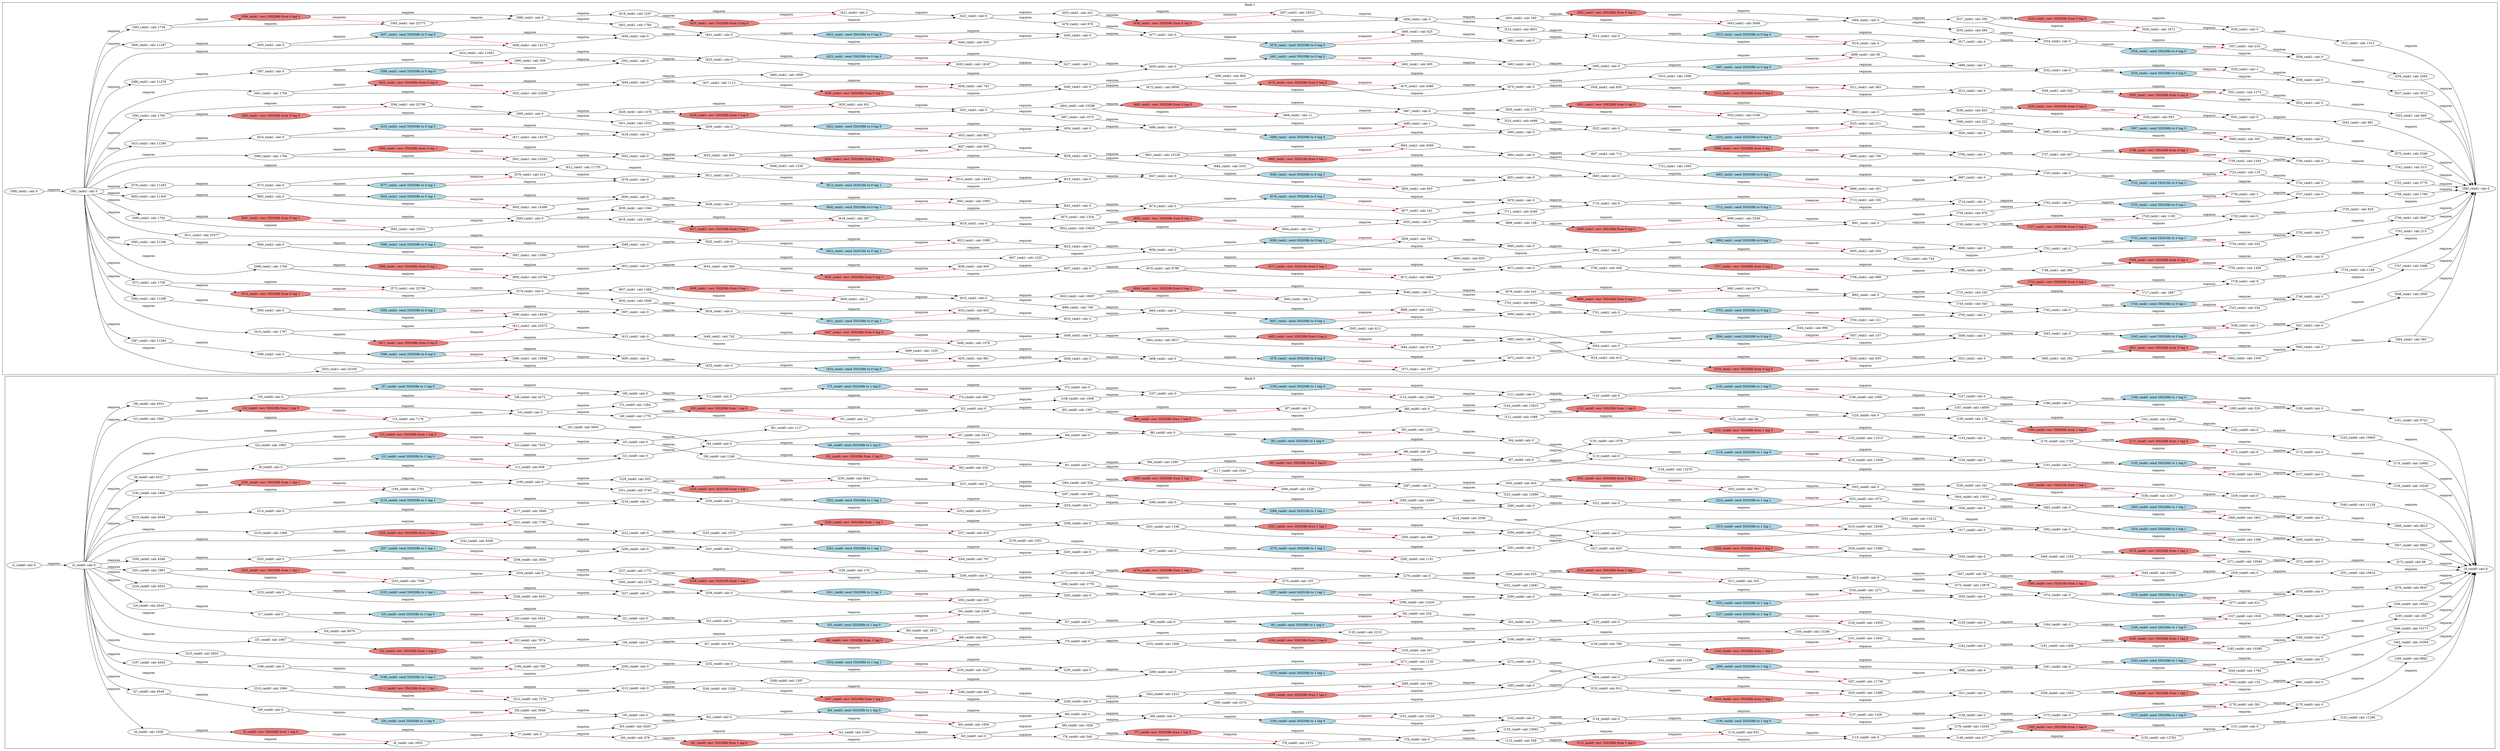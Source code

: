 digraph G {
    rankdir=LR;
    subgraph "cluster_rank_0" {
        label = "Rank 0";
        "l3_rank0: calc 0" [style=filled, fillcolor="white"];
        "l313_rank0: calc 0" [style=filled, fillcolor="white"];
        "l58_rank0: calc 1248" [style=filled, fillcolor="white"];
        "l38_rank0: calc 4272" [style=filled, fillcolor="white"];
        "l191_rank0: calc 9722" [style=filled, fillcolor="white"];
        "l4_rank0: calc 1938" [style=filled, fillcolor="white"];
        "l294_rank0: calc 0" [style=filled, fillcolor="white"];
        "l266_rank0: calc 1529" [style=filled, fillcolor="white"];
        "l57_rank0: calc 0" [style=filled, fillcolor="white"];
        "l224_rank0: calc 4552" [style=filled, fillcolor="white"];
        "l90_rank0: calc 1872" [style=filled, fillcolor="white"];
        "l247_rank0: recv 350208b from 1 tag 1" [style=filled, fillcolor="lightcoral"];
        "l262_rank0: calc 255" [style=filled, fillcolor="white"];
        "l344_rank0: calc 1784" [style=filled, fillcolor="white"];
        "l343_rank0: send 350208b to 1 tag 1" [style=filled, fillcolor="lightblue"];
        "l355_rank0: calc 1586" [style=filled, fillcolor="white"];
        "l16_rank0: calc 0" [style=filled, fillcolor="white"];
        "l295_rank0: calc 0" [style=filled, fillcolor="white"];
        "l86_rank0: recv 350208b from 1 tag 0" [style=filled, fillcolor="lightcoral"];
        "l307_rank0: calc 11736" [style=filled, fillcolor="white"];
        "l119_rank0: calc 11658" [style=filled, fillcolor="white"];
        "l65_rank0: calc 1958" [style=filled, fillcolor="white"];
        "l82_rank0: send 350208b to 1 tag 0" [style=filled, fillcolor="lightblue"];
        "l49_rank0: calc 1778" [style=filled, fillcolor="white"];
        "l217_rank0: calc 3846" [style=filled, fillcolor="white"];
        "l194_rank0: calc 2791" [style=filled, fillcolor="white"];
        "l256_rank0: recv 350208b from 1 tag 1" [style=filled, fillcolor="lightcoral"];
        "l142_rank0: calc 0" [style=filled, fillcolor="white"];
        "l81_rank0: calc 1117" [style=filled, fillcolor="white"];
        "l128_rank0: calc 12503" [style=filled, fillcolor="white"];
        "l193_rank0: recv 350208b from 1 tag 1" [style=filled, fillcolor="lightcoral"];
        "l341_rank0: calc 0" [style=filled, fillcolor="white"];
        "l186_rank0: calc 0" [style=filled, fillcolor="white"];
        "l328_rank0: recv 350208b from 1 tag 1" [style=filled, fillcolor="lightcoral"];
        "l203_rank0: calc 7266" [style=filled, fillcolor="white"];
        "l162_rank0: calc 0" [style=filled, fillcolor="white"];
        "l160_rank0: recv 350208b from 1 tag 0" [style=filled, fillcolor="lightcoral"];
        "l359_rank0: recv 350208b from 1 tag 1" [style=filled, fillcolor="lightcoral"];
        "l248_rank0: calc 492" [style=filled, fillcolor="white"];
        "l297_rank0: send 342016b to 1 tag 1" [style=filled, fillcolor="lightblue"];
        "l5_rank0: recv 350208b from 1 tag 0" [style=filled, fillcolor="lightcoral"];
        "l170_rank0: calc 1726" [style=filled, fillcolor="white"];
        "l304_rank0: calc 0" [style=filled, fillcolor="white"];
        "l120_rank0: calc 0" [style=filled, fillcolor="white"];
        "l371_rank0: calc 10546" [style=filled, fillcolor="white"];
        "l335_rank0: calc 0" [style=filled, fillcolor="white"];
        "l110_rank0: calc 12494" [style=filled, fillcolor="white"];
        "l246_rank0: calc 1528" [style=filled, fillcolor="white"];
        "l61_rank0: calc 0" [style=filled, fillcolor="white"];
        "l210_rank0: calc 1966" [style=filled, fillcolor="white"];
        "l17_rank0: calc 0" [style=filled, fillcolor="white"];
        "l232_rank0: calc 0" [style=filled, fillcolor="white"];
        "l41_rank0: recv 350208b from 1 tag 0" [style=filled, fillcolor="lightcoral"];
        "l289_rank0: calc 14495" [style=filled, fillcolor="white"];
        "l259_rank0: calc 0" [style=filled, fillcolor="white"];
        "l79_rank0: calc 0" [style=filled, fillcolor="white"];
        "l202_rank0: recv 350208b from 1 tag 1" [style=filled, fillcolor="lightcoral"];
        "l370_rank0: recv 350208b from 1 tag 1" [style=filled, fillcolor="lightcoral"];
        "l159_rank0: calc 178" [style=filled, fillcolor="white"];
        "l258_rank0: calc 0" [style=filled, fillcolor="white"];
        "l324_rank0: send 350208b to 1 tag 1" [style=filled, fillcolor="lightblue"];
        "l315_rank0: send 350208b to 1 tag 1" [style=filled, fillcolor="lightblue"];
        "l148_rank0: calc 477" [style=filled, fillcolor="white"];
        "l20_rank0: calc 3424" [style=filled, fillcolor="white"];
        "l113_rank0: recv 350208b from 1 tag 0" [style=filled, fillcolor="lightcoral"];
        "l274_rank0: recv 350208b from 1 tag 1" [style=filled, fillcolor="lightcoral"];
        "l305_rank0: calc 2374" [style=filled, fillcolor="white"];
        "l205_rank0: calc 0" [style=filled, fillcolor="white"];
        "l131_rank0: recv 350208b from 1 tag 0" [style=filled, fillcolor="lightcoral"];
        "l273_rank0: calc 1438" [style=filled, fillcolor="white"];
        "l127_rank0: send 350208b to 1 tag 0" [style=filled, fillcolor="lightblue"];
        "l253_rank0: calc 2015" [style=filled, fillcolor="white"];
        "l267_rank0: calc 0" [style=filled, fillcolor="white"];
        "l352_rank0: calc 0" [style=filled, fillcolor="white"];
        "l317_rank0: calc 0" [style=filled, fillcolor="white"];
        "l345_rank0: calc 0" [style=filled, fillcolor="white"];
        "l296_rank0: calc 1778" [style=filled, fillcolor="white"];
        "l354_rank0: send 350208b to 1 tag 1" [style=filled, fillcolor="lightblue"];
        "l181_rank0: calc 1409" [style=filled, fillcolor="white"];
        "l107_rank0: calc 0" [style=filled, fillcolor="white"];
        "l83_rank0: calc 1233" [style=filled, fillcolor="white"];
        "l68_rank0: recv 350208b from 1 tag 0" [style=filled, fillcolor="lightcoral"];
        "l280_rank0: calc 1191" [style=filled, fillcolor="white"];
        "l361_rank0: calc 0" [style=filled, fillcolor="white"];
        "l251_rank0: calc 3744" [style=filled, fillcolor="white"];
        "l53_rank0: calc 0" [style=filled, fillcolor="white"];
        "l270_rank0: send 350208b to 1 tag 1" [style=filled, fillcolor="lightblue"];
        "l166_rank0: send 350208b to 1 tag 0" [style=filled, fillcolor="lightblue"];
        "l310_rank0: recv 350208b from 1 tag 1" [style=filled, fillcolor="lightcoral"];
        "l151_rank0: calc 0" [style=filled, fillcolor="white"];
        "l293_rank0: calc 488" [style=filled, fillcolor="white"];
        "l337_rank0: recv 342016b from 1 tag 1" [style=filled, fillcolor="lightcoral"];
        "l24_rank0: calc 7520" [style=filled, fillcolor="white"];
        "l252_rank0: send 350208b to 1 tag 1" [style=filled, fillcolor="lightblue"];
        "l154_rank0: calc 13276" [style=filled, fillcolor="white"];
        "l301_rank0: recv 350208b from 1 tag 1" [style=filled, fillcolor="lightcoral"];
        "l319_rank0: recv 350208b from 1 tag 1" [style=filled, fillcolor="lightcoral"];
        "l46_rank0: send 350208b to 1 tag 0" [style=filled, fillcolor="lightblue"];
        "l8_rank0: calc 0" [style=filled, fillcolor="white"];
        "l80_rank0: calc 0" [style=filled, fillcolor="white"];
        "l121_rank0: calc 1088" [style=filled, fillcolor="white"];
        "l71_rank0: calc 0" [style=filled, fillcolor="white"];
        "l366_rank0: calc 1661" [style=filled, fillcolor="white"];
        "l249_rank0: calc 0" [style=filled, fillcolor="white"];
        "l268_rank0: calc 0" [style=filled, fillcolor="white"];
        "l362_rank0: calc 10364" [style=filled, fillcolor="white"];
        "l285_rank0: calc 0" [style=filled, fillcolor="white"];
        "l66_rank0: calc 0" [style=filled, fillcolor="white"];
        "l312_rank0: calc 0" [style=filled, fillcolor="white"];
        "l277_rank0: calc 0" [style=filled, fillcolor="white"];
        "l175_rank0: calc 0" [style=filled, fillcolor="white"];
        "l94_rank0: calc 1590" [style=filled, fillcolor="white"];
        "l31_rank0: calc 1967" [style=filled, fillcolor="white"];
        "l308_rank0: calc 0" [style=filled, fillcolor="white"];
        "l115_rank0: calc 0" [style=filled, fillcolor="white"];
        "l102_rank0: calc 0" [style=filled, fillcolor="white"];
        "l287_rank0: calc 499" [style=filled, fillcolor="white"];
        "l169_rank0: calc 10043" [style=filled, fillcolor="white"];
        "l184_rank0: calc 0" [style=filled, fillcolor="white"];
        "l340_rank0: calc 11128" [style=filled, fillcolor="white"];
        "l78_rank0: calc 1372" [style=filled, fillcolor="white"];
        "l54_rank0: calc 8079" [style=filled, fillcolor="white"];
        "l360_rank0: calc 152" [style=filled, fillcolor="white"];
        "l114_rank0: calc 632" [style=filled, fillcolor="white"];
        "l69_rank0: calc 661" [style=filled, fillcolor="white"];
        "l358_rank0: calc 1563" [style=filled, fillcolor="white"];
        "l112_rank0: calc 558" [style=filled, fillcolor="white"];
        "l367_rank0: calc 0" [style=filled, fillcolor="white"];
        "l195_rank0: calc 0" [style=filled, fillcolor="white"];
        "l323_rank0: calc 12999" [style=filled, fillcolor="white"];
        "l347_rank0: calc 58" [style=filled, fillcolor="white"];
        "l265_rank0: recv 350208b from 1 tag 1" [style=filled, fillcolor="lightcoral"];
        "l377_rank0: calc 621" [style=filled, fillcolor="white"];
        "l32_rank0: recv 350208b from 1 tag 0" [style=filled, fillcolor="lightcoral"];
        "l279_rank0: send 350208b to 1 tag 1" [style=filled, fillcolor="lightblue"];
        "l132_rank0: calc 11513" [style=filled, fillcolor="white"];
        "l156_rank0: calc 1682" [style=filled, fillcolor="white"];
        "l39_rank0: calc 0" [style=filled, fillcolor="white"];
        "l201_rank0: calc 1963" [style=filled, fillcolor="white"];
        "l221_rank0: calc 7795" [style=filled, fillcolor="white"];
        "l264_rank0: calc 524" [style=filled, fillcolor="white"];
        "l136_rank0: send 350208b to 1 tag 0" [style=filled, fillcolor="lightblue"];
        "l214_rank0: calc 0" [style=filled, fillcolor="white"];
        "l365_rank0: send 350208b to 1 tag 1" [style=filled, fillcolor="lightblue"];
        "l350_rank0: calc 0" [style=filled, fillcolor="white"];
        "l59_rank0: recv 350208b from 1 tag 0" [style=filled, fillcolor="lightcoral"];
        "l298_rank0: calc 12426" [style=filled, fillcolor="white"];
        "l15_rank0: calc 7176" [style=filled, fillcolor="white"];
        "l1_rank0: calc 0" [style=filled, fillcolor="white"];
        "l153_rank0: calc 0" [style=filled, fillcolor="white"];
        "l101_rank0: calc 13328" [style=filled, fillcolor="white"];
        "l189_rank0: calc 530" [style=filled, fillcolor="white"];
        "l288_rank0: send 342016b to 1 tag 1" [style=filled, fillcolor="lightblue"];
        "l124_rank0: calc 0" [style=filled, fillcolor="white"];
        "l196_rank0: calc 0" [style=filled, fillcolor="white"];
        "l74_rank0: calc 369" [style=filled, fillcolor="white"];
        "l271_rank0: calc 1130" [style=filled, fillcolor="white"];
        "l240_rank0: calc 0" [style=filled, fillcolor="white"];
        "l309_rank0: calc 935" [style=filled, fillcolor="white"];
        "l374_rank0: calc 0" [style=filled, fillcolor="white"];
        "l85_rank0: calc 1597" [style=filled, fillcolor="white"];
        "l230_rank0: calc 4841" [style=filled, fillcolor="white"];
        "l353_rank0: calc 13212" [style=filled, fillcolor="white"];
        "l369_rank0: calc 1254" [style=filled, fillcolor="white"];
        "l11_rank0: calc 936" [style=filled, fillcolor="white"];
        "l164_rank0: calc 0" [style=filled, fillcolor="white"];
        "l329_rank0: calc 11995" [style=filled, fillcolor="white"];
        "l183_rank0: calc 10395" [style=filled, fillcolor="white"];
        "l300_rank0: calc 402" [style=filled, fillcolor="white"];
        "l155_rank0: send 350208b to 1 tag 0" [style=filled, fillcolor="lightblue"];
        "l318_rank0: calc 912" [style=filled, fillcolor="white"];
        "l34_rank0: calc 0" [style=filled, fillcolor="white"];
        "l21_rank0: calc 0" [style=filled, fillcolor="white"];
        "l368_rank0: calc 9815" [style=filled, fillcolor="white"];
        "l356_rank0: calc 0" [style=filled, fillcolor="white"];
        "l72_rank0: calc 1284" [style=filled, fillcolor="white"];
        "l103_rank0: calc 1268" [style=filled, fillcolor="white"];
        "l177_rank0: send 350208b to 1 tag 0" [style=filled, fillcolor="lightblue"];
        "l26_rank0: calc 0" [style=filled, fillcolor="white"];
        "l6_rank0: calc 2653" [style=filled, fillcolor="white"];
        "l179_rank0: calc 0" [style=filled, fillcolor="white"];
        "l14_rank0: recv 350208b from 1 tag 0" [style=filled, fillcolor="lightcoral"];
        "l257_rank0: calc 816" [style=filled, fillcolor="white"];
        "l303_rank0: calc 0" [style=filled, fillcolor="white"];
        "l255_rank0: calc 1075" [style=filled, fillcolor="white"];
        "l218_rank0: calc 0" [style=filled, fillcolor="white"];
        "l187_rank0: calc 14000" [style=filled, fillcolor="white"];
        "l76_rank0: calc 540" [style=filled, fillcolor="white"];
        "l123_rank0: calc 58" [style=filled, fillcolor="white"];
        "l173_rank0: calc 0" [style=filled, fillcolor="white"];
        "l2_rank0: calc 0" [style=filled, fillcolor="white"];
        "l378_rank0: calc 0" [style=filled, fillcolor="white"];
        "l286_rank0: calc 0" [style=filled, fillcolor="white"];
        "l314_rank0: calc 2056" [style=filled, fillcolor="white"];
        "l165_rank0: calc 13186" [style=filled, fillcolor="white"];
        "l282_rank0: calc 1423" [style=filled, fillcolor="white"];
        "l77_rank0: recv 350208b from 1 tag 0" [style=filled, fillcolor="lightcoral"];
        "l188_rank0: send 350208b to 1 tag 0" [style=filled, fillcolor="lightblue"];
        "l215_rank0: calc 4549" [style=filled, fillcolor="white"];
        "l97_rank0: calc 0" [style=filled, fillcolor="white"];
        "l351_rank0: calc 10816" [style=filled, fillcolor="white"];
        "l28_rank0: send 350208b to 1 tag 0" [style=filled, fillcolor="lightblue"];
        "l364_rank0: calc 13031" [style=filled, fillcolor="white"];
        "l228_rank0: calc 825" [style=filled, fillcolor="white"];
        "l272_rank0: calc 0" [style=filled, fillcolor="white"];
        "l33_rank0: calc 7974" [style=filled, fillcolor="white"];
        "l325_rank0: calc 1074" [style=filled, fillcolor="white"];
        "l62_rank0: calc 0" [style=filled, fillcolor="white"];
        "l145_rank0: send 350208b to 1 tag 0" [style=filled, fillcolor="lightblue"];
        "l174_rank0: calc 10662" [style=filled, fillcolor="white"];
        "l211_rank0: recv 350208b from 1 tag 1" [style=filled, fillcolor="lightcoral"];
        "l44_rank0: calc 0" [style=filled, fillcolor="white"];
        "l311_rank0: calc 205" [style=filled, fillcolor="white"];
        "l372_rank0: calc 0" [style=filled, fillcolor="white"];
        "l348_rank0: recv 342016b from 1 tag 1" [style=filled, fillcolor="lightcoral"];
        "l23_rank0: recv 350208b from 1 tag 0" [style=filled, fillcolor="lightcoral"];
        "l200_rank0: calc 0" [style=filled, fillcolor="white"];
        "l349_rank0: calc 13200" [style=filled, fillcolor="white"];
        "l216_rank0: send 350208b to 1 tag 1" [style=filled, fillcolor="lightblue"];
        "l333_rank0: send 350208b to 1 tag 1" [style=filled, fillcolor="lightblue"];
        "l106_rank0: calc 0" [style=filled, fillcolor="white"];
        "l150_rank0: calc 12762" [style=filled, fillcolor="white"];
        "l321_rank0: calc 0" [style=filled, fillcolor="white"];
        "l346_rank0: calc 10171" [style=filled, fillcolor="white"];
        "l376_rank0: send 350208b to 1 tag 1" [style=filled, fillcolor="lightblue"];
        "l43_rank0: calc 0" [style=filled, fillcolor="white"];
        "l7_rank0: calc 0" [style=filled, fillcolor="white"];
        "l157_rank0: calc 0" [style=filled, fillcolor="white"];
        "l219_rank0: calc 1969" [style=filled, fillcolor="white"];
        "l118_rank0: send 350208b to 1 tag 0" [style=filled, fillcolor="lightblue"];
        "l291_rank0: calc 1106" [style=filled, fillcolor="white"];
        "l235_rank0: calc 3227" [style=filled, fillcolor="white"];
        "l269_rank0: calc 1397" [style=filled, fillcolor="white"];
        "l172_rank0: calc 6" [style=filled, fillcolor="white"];
        "l88_rank0: calc 0" [style=filled, fillcolor="white"];
        "l60_rank0: calc 335" [style=filled, fillcolor="white"];
        "l37_rank0: send 350208b to 1 tag 0" [style=filled, fillcolor="lightblue"];
        "l238_rank0: recv 342016b from 1 tag 1" [style=filled, fillcolor="lightcoral"];
        "l332_rank0: calc 12691" [style=filled, fillcolor="white"];
        "l126_rank0: calc 2219" [style=filled, fillcolor="white"];
        "l84_rank0: calc 0" [style=filled, fillcolor="white"];
        "l70_rank0: calc 0" [style=filled, fillcolor="white"];
        "l29_rank0: calc 3948" [style=filled, fillcolor="white"];
        "l93_rank0: calc 0" [style=filled, fillcolor="white"];
        "l117_rank0: calc 2541" [style=filled, fillcolor="white"];
        "l51_rank0: calc 12" [style=filled, fillcolor="white"];
        "l306_rank0: send 350208b to 1 tag 1" [style=filled, fillcolor="lightblue"];
        "l237_rank0: calc 1772" [style=filled, fillcolor="white"];
        "l47_rank0: calc 3413" [style=filled, fillcolor="white"];
        "l138_rank0: calc 0" [style=filled, fillcolor="white"];
        "l99_rank0: calc 1636" [style=filled, fillcolor="white"];
        "l234_rank0: send 350208b to 1 tag 1" [style=filled, fillcolor="lightblue"];
        "l105_rank0: calc 347" [style=filled, fillcolor="white"];
        "l375_rank0: calc 13879" [style=filled, fillcolor="white"];
        "l283_rank0: recv 350208b from 1 tag 1" [style=filled, fillcolor="lightcoral"];
        "l64_rank0: send 350208b to 1 tag 0" [style=filled, fillcolor="lightblue"];
        "l192_rank0: calc 1956" [style=filled, fillcolor="white"];
        "l330_rank0: calc 0" [style=filled, fillcolor="white"];
        "l108_rank0: calc 1938" [style=filled, fillcolor="white"];
        "l239_rank0: calc 176" [style=filled, fillcolor="white"];
        "l134_rank0: calc 0" [style=filled, fillcolor="white"];
        "l40_rank0: calc 479" [style=filled, fillcolor="white"];
        "l176_rank0: calc 14345" [style=filled, fillcolor="white"];
        "l336_rank0: calc 341" [style=filled, fillcolor="white"];
        "l87_rank0: calc 5" [style=filled, fillcolor="white"];
        "l245_rank0: calc 0" [style=filled, fillcolor="white"];
        "l96_rank0: calc 45" [style=filled, fillcolor="white"];
        "l302_rank0: calc 781" [style=filled, fillcolor="white"];
        "l56_rank0: calc 2436" [style=filled, fillcolor="white"];
        "l263_rank0: calc 0" [style=filled, fillcolor="white"];
        "l223_rank0: calc 0" [style=filled, fillcolor="white"];
        "l206_rank0: calc 4546" [style=filled, fillcolor="white"];
        "l227_rank0: calc 0" [style=filled, fillcolor="white"];
        "l25_rank0: calc 0" [style=filled, fillcolor="white"];
        "l144_rank0: calc 12915" [style=filled, fillcolor="white"];
        "l55_rank0: send 350208b to 1 tag 0" [style=filled, fillcolor="lightblue"];
        "l243_rank0: send 350208b to 1 tag 1" [style=filled, fillcolor="lightblue"];
        "l167_rank0: calc 1630" [style=filled, fillcolor="white"];
        "l9_rank0: calc 4527" [style=filled, fillcolor="white"];
        "l284_rank0: calc 180" [style=filled, fillcolor="white"];
        "l233_rank0: calc 5603" [style=filled, fillcolor="white"];
        "l18_rank0: calc 4545" [style=filled, fillcolor="white"];
        "l281_rank0: calc 0" [style=filled, fillcolor="white"];
        "l207_rank0: send 350208b to 1 tag 1" [style=filled, fillcolor="lightblue"];
        "l338_rank0: calc 12917" [style=filled, fillcolor="white"];
        "l326_rank0: calc 0" [style=filled, fillcolor="white"];
        "l220_rank0: recv 350208b from 1 tag 1" [style=filled, fillcolor="lightcoral"];
        "l261_rank0: send 350208b to 1 tag 1" [style=filled, fillcolor="lightblue"];
        "l163_rank0: calc 10965" [style=filled, fillcolor="white"];
        "l260_rank0: calc 1278" [style=filled, fillcolor="white"];
        "l122_rank0: recv 350208b from 1 tag 0" [style=filled, fillcolor="lightcoral"];
        "l322_rank0: calc 0" [style=filled, fillcolor="white"];
        "l171_rank0: recv 350208b from 1 tag 0" [style=filled, fillcolor="lightcoral"];
        "l241_rank0: calc 0" [style=filled, fillcolor="white"];
        "l89_rank0: calc 0" [style=filled, fillcolor="white"];
        "l19_rank0: send 350208b to 1 tag 0" [style=filled, fillcolor="lightblue"];
        "l73_rank0: send 350208b to 1 tag 0" [style=filled, fillcolor="lightblue"];
        "l95_rank0: recv 350208b from 1 tag 0" [style=filled, fillcolor="lightcoral"];
        "l35_rank0: calc 0" [style=filled, fillcolor="white"];
        "l152_rank0: calc 11296" [style=filled, fillcolor="white"];
        "l198_rank0: send 350208b to 1 tag 1" [style=filled, fillcolor="lightblue"];
        "l109_rank0: send 350208b to 1 tag 0" [style=filled, fillcolor="lightblue"];
        "l316_rank0: calc 12646" [style=filled, fillcolor="white"];
        "l125_rank0: calc 0" [style=filled, fillcolor="white"];
        "l104_rank0: recv 350208b from 1 tag 0" [style=filled, fillcolor="lightcoral"];
        "l45_rank0: calc 5605" [style=filled, fillcolor="white"];
        "l22_rank0: calc 1965" [style=filled, fillcolor="white"];
        "l229_rank0: recv 342016b from 1 tag 1" [style=filled, fillcolor="lightcoral"];
        "l342_rank0: calc 13108" [style=filled, fillcolor="white"];
        "l208_rank0: calc 3634" [style=filled, fillcolor="white"];
        "l52_rank0: calc 0" [style=filled, fillcolor="white"];
        "l137_rank0: calc 1328" [style=filled, fillcolor="white"];
        "l42_rank0: calc 5180" [style=filled, fillcolor="white"];
        "l222_rank0: calc 0" [style=filled, fillcolor="white"];
        "l363_rank0: calc 0" [style=filled, fillcolor="white"];
        "l379_rank0: calc 9647" [style=filled, fillcolor="white"];
        "l290_rank0: calc 0" [style=filled, fillcolor="white"];
        "l276_rank0: calc 0" [style=filled, fillcolor="white"];
        "l197_rank0: calc 4543" [style=filled, fillcolor="white"];
        "l30_rank0: calc 0" [style=filled, fillcolor="white"];
        "l111_rank0: calc 0" [style=filled, fillcolor="white"];
        "l331_rank0: calc 0" [style=filled, fillcolor="white"];
        "l226_rank0: calc 4031" [style=filled, fillcolor="white"];
        "l236_rank0: calc 0" [style=filled, fillcolor="white"];
        "l209_rank0: calc 0" [style=filled, fillcolor="white"];
        "l67_rank0: calc 874" [style=filled, fillcolor="white"];
        "l129_rank0: calc 0" [style=filled, fillcolor="white"];
        "l161_rank0: calc 13040" [style=filled, fillcolor="white"];
        "l334_rank0: calc 1271" [style=filled, fillcolor="white"];
        "l146_rank0: calc 1096" [style=filled, fillcolor="white"];
        "l242_rank0: calc 8268" [style=filled, fillcolor="white"];
        "l204_rank0: calc 0" [style=filled, fillcolor="white"];
        "l143_rank0: calc 0" [style=filled, fillcolor="white"];
        "l13_rank0: calc 1962" [style=filled, fillcolor="white"];
        "l168_rank0: calc 0" [style=filled, fillcolor="white"];
        "l190_rank0: calc 0" [style=filled, fillcolor="white"];
        "l100_rank0: send 350208b to 1 tag 0" [style=filled, fillcolor="lightblue"];
        "l130_rank0: calc 1079" [style=filled, fillcolor="white"];
        "l135_rank0: calc 13002" [style=filled, fillcolor="white"];
        "l320_rank0: calc 11680" [style=filled, fillcolor="white"];
        "l50_rank0: recv 350208b from 1 tag 0" [style=filled, fillcolor="lightcoral"];
        "l36_rank0: calc 4551" [style=filled, fillcolor="white"];
        "l213_rank0: calc 0" [style=filled, fillcolor="white"];
        "l116_rank0: calc 0" [style=filled, fillcolor="white"];
        "l149_rank0: recv 350208b from 1 tag 0" [style=filled, fillcolor="lightcoral"];
        "l178_rank0: calc 381" [style=filled, fillcolor="white"];
        "l278_rank0: calc 1051" [style=filled, fillcolor="white"];
        "l91_rank0: send 350208b to 1 tag 0" [style=filled, fillcolor="lightblue"];
        "l299_rank0: calc 0" [style=filled, fillcolor="white"];
        "l92_rank0: calc 254" [style=filled, fillcolor="white"];
        "l48_rank0: calc 0" [style=filled, fillcolor="white"];
        "l140_rank0: recv 350208b from 1 tag 0" [style=filled, fillcolor="lightcoral"];
        "l254_rank0: calc 0" [style=filled, fillcolor="white"];
        "l185_rank0: calc 265" [style=filled, fillcolor="white"];
        "l327_rank0: calc 625" [style=filled, fillcolor="white"];
        "l225_rank0: send 350208b to 1 tag 1" [style=filled, fillcolor="lightblue"];
        "l133_rank0: calc 0" [style=filled, fillcolor="white"];
        "l357_rank0: calc 9965" [style=filled, fillcolor="white"];
        "l250_rank0: calc 0" [style=filled, fillcolor="white"];
        "l10_rank0: send 350208b to 1 tag 0" [style=filled, fillcolor="lightblue"];
        "l98_rank0: calc 0" [style=filled, fillcolor="white"];
        "l373_rank0: calc 88" [style=filled, fillcolor="white"];
        "l244_rank0: calc 787" [style=filled, fillcolor="white"];
        "l147_rank0: calc 0" [style=filled, fillcolor="white"];
        "l199_rank0: calc 780" [style=filled, fillcolor="white"];
        "l275_rank0: calc 155" [style=filled, fillcolor="white"];
        "l182_rank0: recv 350208b from 1 tag 0" [style=filled, fillcolor="lightcoral"];
        "l27_rank0: calc 4548" [style=filled, fillcolor="white"];
        "l139_rank0: calc 769" [style=filled, fillcolor="white"];
        "l75_rank0: calc 0" [style=filled, fillcolor="white"];
        "l158_rank0: calc 10240" [style=filled, fillcolor="white"];
        "l141_rank0: calc 11843" [style=filled, fillcolor="white"];
        "l212_rank0: calc 7276" [style=filled, fillcolor="white"];
        "l180_rank0: calc 9862" [style=filled, fillcolor="white"];
        "l63_rank0: calc 4020" [style=filled, fillcolor="white"];
        "l12_rank0: calc 0" [style=filled, fillcolor="white"];
        "l339_rank0: calc 0" [style=filled, fillcolor="white"];
        "l231_rank0: calc 0" [style=filled, fillcolor="white"];
        "l292_rank0: recv 350208b from 1 tag 1" [style=filled, fillcolor="lightcoral"];
        "l1_rank0: calc 0" -> "l2_rank0: calc 0" [label="requires", color="black"];
        "l2_rank0: calc 0" -> "l4_rank0: calc 1938" [label="requires", color="black"];
        "l4_rank0: calc 1938" -> "l5_rank0: recv 350208b from 1 tag 0" [label="requires", color="black"];
        "l4_rank0: calc 1938" -> "l6_rank0: calc 2653" [label="requires", color="black"];
        "l5_rank0: recv 350208b from 1 tag 0" -> "l6_rank0: calc 2653" [label="irequires", color="red"];
        "l6_rank0: calc 2653" -> "l7_rank0: calc 0" [label="requires", color="black"];
        "l5_rank0: recv 350208b from 1 tag 0" -> "l7_rank0: calc 0" [label="requires", color="black"];
        "l2_rank0: calc 0" -> "l9_rank0: calc 4527" [label="requires", color="black"];
        "l9_rank0: calc 4527" -> "l8_rank0: calc 0" [label="requires", color="black"];
        "l8_rank0: calc 0" -> "l10_rank0: send 350208b to 1 tag 0" [label="requires", color="black"];
        "l8_rank0: calc 0" -> "l11_rank0: calc 936" [label="requires", color="black"];
        "l10_rank0: send 350208b to 1 tag 0" -> "l11_rank0: calc 936" [label="irequires", color="red"];
        "l11_rank0: calc 936" -> "l12_rank0: calc 0" [label="requires", color="black"];
        "l10_rank0: send 350208b to 1 tag 0" -> "l12_rank0: calc 0" [label="requires", color="black"];
        "l2_rank0: calc 0" -> "l13_rank0: calc 1962" [label="requires", color="black"];
        "l13_rank0: calc 1962" -> "l14_rank0: recv 350208b from 1 tag 0" [label="requires", color="black"];
        "l13_rank0: calc 1962" -> "l15_rank0: calc 7176" [label="requires", color="black"];
        "l14_rank0: recv 350208b from 1 tag 0" -> "l15_rank0: calc 7176" [label="irequires", color="red"];
        "l15_rank0: calc 7176" -> "l16_rank0: calc 0" [label="requires", color="black"];
        "l14_rank0: recv 350208b from 1 tag 0" -> "l16_rank0: calc 0" [label="requires", color="black"];
        "l2_rank0: calc 0" -> "l18_rank0: calc 4545" [label="requires", color="black"];
        "l18_rank0: calc 4545" -> "l17_rank0: calc 0" [label="requires", color="black"];
        "l17_rank0: calc 0" -> "l19_rank0: send 350208b to 1 tag 0" [label="requires", color="black"];
        "l17_rank0: calc 0" -> "l20_rank0: calc 3424" [label="requires", color="black"];
        "l19_rank0: send 350208b to 1 tag 0" -> "l20_rank0: calc 3424" [label="irequires", color="red"];
        "l20_rank0: calc 3424" -> "l21_rank0: calc 0" [label="requires", color="black"];
        "l19_rank0: send 350208b to 1 tag 0" -> "l21_rank0: calc 0" [label="requires", color="black"];
        "l2_rank0: calc 0" -> "l22_rank0: calc 1965" [label="requires", color="black"];
        "l22_rank0: calc 1965" -> "l23_rank0: recv 350208b from 1 tag 0" [label="requires", color="black"];
        "l22_rank0: calc 1965" -> "l24_rank0: calc 7520" [label="requires", color="black"];
        "l23_rank0: recv 350208b from 1 tag 0" -> "l24_rank0: calc 7520" [label="irequires", color="red"];
        "l24_rank0: calc 7520" -> "l25_rank0: calc 0" [label="requires", color="black"];
        "l23_rank0: recv 350208b from 1 tag 0" -> "l25_rank0: calc 0" [label="requires", color="black"];
        "l2_rank0: calc 0" -> "l27_rank0: calc 4548" [label="requires", color="black"];
        "l27_rank0: calc 4548" -> "l26_rank0: calc 0" [label="requires", color="black"];
        "l26_rank0: calc 0" -> "l28_rank0: send 350208b to 1 tag 0" [label="requires", color="black"];
        "l26_rank0: calc 0" -> "l29_rank0: calc 3948" [label="requires", color="black"];
        "l28_rank0: send 350208b to 1 tag 0" -> "l29_rank0: calc 3948" [label="irequires", color="red"];
        "l29_rank0: calc 3948" -> "l30_rank0: calc 0" [label="requires", color="black"];
        "l28_rank0: send 350208b to 1 tag 0" -> "l30_rank0: calc 0" [label="requires", color="black"];
        "l2_rank0: calc 0" -> "l31_rank0: calc 1967" [label="requires", color="black"];
        "l31_rank0: calc 1967" -> "l32_rank0: recv 350208b from 1 tag 0" [label="requires", color="black"];
        "l31_rank0: calc 1967" -> "l33_rank0: calc 7974" [label="requires", color="black"];
        "l32_rank0: recv 350208b from 1 tag 0" -> "l33_rank0: calc 7974" [label="irequires", color="red"];
        "l33_rank0: calc 7974" -> "l34_rank0: calc 0" [label="requires", color="black"];
        "l32_rank0: recv 350208b from 1 tag 0" -> "l34_rank0: calc 0" [label="requires", color="black"];
        "l2_rank0: calc 0" -> "l36_rank0: calc 4551" [label="requires", color="black"];
        "l36_rank0: calc 4551" -> "l35_rank0: calc 0" [label="requires", color="black"];
        "l35_rank0: calc 0" -> "l37_rank0: send 350208b to 1 tag 0" [label="requires", color="black"];
        "l35_rank0: calc 0" -> "l38_rank0: calc 4272" [label="requires", color="black"];
        "l37_rank0: send 350208b to 1 tag 0" -> "l38_rank0: calc 4272" [label="irequires", color="red"];
        "l38_rank0: calc 4272" -> "l39_rank0: calc 0" [label="requires", color="black"];
        "l37_rank0: send 350208b to 1 tag 0" -> "l39_rank0: calc 0" [label="requires", color="black"];
        "l7_rank0: calc 0" -> "l40_rank0: calc 479" [label="requires", color="black"];
        "l40_rank0: calc 479" -> "l41_rank0: recv 350208b from 1 tag 0" [label="requires", color="black"];
        "l40_rank0: calc 479" -> "l42_rank0: calc 5180" [label="requires", color="black"];
        "l41_rank0: recv 350208b from 1 tag 0" -> "l42_rank0: calc 5180" [label="irequires", color="red"];
        "l42_rank0: calc 5180" -> "l43_rank0: calc 0" [label="requires", color="black"];
        "l41_rank0: recv 350208b from 1 tag 0" -> "l43_rank0: calc 0" [label="requires", color="black"];
        "l2_rank0: calc 0" -> "l45_rank0: calc 5605" [label="requires", color="black"];
        "l45_rank0: calc 5605" -> "l44_rank0: calc 0" [label="requires", color="black"];
        "l12_rank0: calc 0" -> "l44_rank0: calc 0" [label="requires", color="black"];
        "l44_rank0: calc 0" -> "l46_rank0: send 350208b to 1 tag 0" [label="requires", color="black"];
        "l44_rank0: calc 0" -> "l47_rank0: calc 3413" [label="requires", color="black"];
        "l46_rank0: send 350208b to 1 tag 0" -> "l47_rank0: calc 3413" [label="irequires", color="red"];
        "l47_rank0: calc 3413" -> "l48_rank0: calc 0" [label="requires", color="black"];
        "l46_rank0: send 350208b to 1 tag 0" -> "l48_rank0: calc 0" [label="requires", color="black"];
        "l16_rank0: calc 0" -> "l49_rank0: calc 1778" [label="requires", color="black"];
        "l49_rank0: calc 1778" -> "l50_rank0: recv 350208b from 1 tag 0" [label="requires", color="black"];
        "l49_rank0: calc 1778" -> "l51_rank0: calc 12" [label="requires", color="black"];
        "l50_rank0: recv 350208b from 1 tag 0" -> "l51_rank0: calc 12" [label="irequires", color="red"];
        "l51_rank0: calc 12" -> "l52_rank0: calc 0" [label="requires", color="black"];
        "l50_rank0: recv 350208b from 1 tag 0" -> "l52_rank0: calc 0" [label="requires", color="black"];
        "l2_rank0: calc 0" -> "l54_rank0: calc 8079" [label="requires", color="black"];
        "l54_rank0: calc 8079" -> "l53_rank0: calc 0" [label="requires", color="black"];
        "l21_rank0: calc 0" -> "l53_rank0: calc 0" [label="requires", color="black"];
        "l53_rank0: calc 0" -> "l55_rank0: send 350208b to 1 tag 0" [label="requires", color="black"];
        "l53_rank0: calc 0" -> "l56_rank0: calc 2436" [label="requires", color="black"];
        "l55_rank0: send 350208b to 1 tag 0" -> "l56_rank0: calc 2436" [label="irequires", color="red"];
        "l56_rank0: calc 2436" -> "l57_rank0: calc 0" [label="requires", color="black"];
        "l55_rank0: send 350208b to 1 tag 0" -> "l57_rank0: calc 0" [label="requires", color="black"];
        "l25_rank0: calc 0" -> "l58_rank0: calc 1248" [label="requires", color="black"];
        "l58_rank0: calc 1248" -> "l59_rank0: recv 350208b from 1 tag 0" [label="requires", color="black"];
        "l58_rank0: calc 1248" -> "l60_rank0: calc 335" [label="requires", color="black"];
        "l59_rank0: recv 350208b from 1 tag 0" -> "l60_rank0: calc 335" [label="irequires", color="red"];
        "l60_rank0: calc 335" -> "l61_rank0: calc 0" [label="requires", color="black"];
        "l59_rank0: recv 350208b from 1 tag 0" -> "l61_rank0: calc 0" [label="requires", color="black"];
        "l7_rank0: calc 0" -> "l63_rank0: calc 4020" [label="requires", color="black"];
        "l63_rank0: calc 4020" -> "l62_rank0: calc 0" [label="requires", color="black"];
        "l30_rank0: calc 0" -> "l62_rank0: calc 0" [label="requires", color="black"];
        "l62_rank0: calc 0" -> "l64_rank0: send 350208b to 1 tag 0" [label="requires", color="black"];
        "l62_rank0: calc 0" -> "l65_rank0: calc 1958" [label="requires", color="black"];
        "l64_rank0: send 350208b to 1 tag 0" -> "l65_rank0: calc 1958" [label="irequires", color="red"];
        "l65_rank0: calc 1958" -> "l66_rank0: calc 0" [label="requires", color="black"];
        "l64_rank0: send 350208b to 1 tag 0" -> "l66_rank0: calc 0" [label="requires", color="black"];
        "l34_rank0: calc 0" -> "l67_rank0: calc 874" [label="requires", color="black"];
        "l67_rank0: calc 874" -> "l68_rank0: recv 350208b from 1 tag 0" [label="requires", color="black"];
        "l67_rank0: calc 874" -> "l69_rank0: calc 661" [label="requires", color="black"];
        "l68_rank0: recv 350208b from 1 tag 0" -> "l69_rank0: calc 661" [label="irequires", color="red"];
        "l69_rank0: calc 661" -> "l70_rank0: calc 0" [label="requires", color="black"];
        "l68_rank0: recv 350208b from 1 tag 0" -> "l70_rank0: calc 0" [label="requires", color="black"];
        "l16_rank0: calc 0" -> "l72_rank0: calc 1284" [label="requires", color="black"];
        "l72_rank0: calc 1284" -> "l71_rank0: calc 0" [label="requires", color="black"];
        "l39_rank0: calc 0" -> "l71_rank0: calc 0" [label="requires", color="black"];
        "l71_rank0: calc 0" -> "l73_rank0: send 350208b to 1 tag 0" [label="requires", color="black"];
        "l71_rank0: calc 0" -> "l74_rank0: calc 369" [label="requires", color="black"];
        "l73_rank0: send 350208b to 1 tag 0" -> "l74_rank0: calc 369" [label="irequires", color="red"];
        "l74_rank0: calc 369" -> "l75_rank0: calc 0" [label="requires", color="black"];
        "l73_rank0: send 350208b to 1 tag 0" -> "l75_rank0: calc 0" [label="requires", color="black"];
        "l43_rank0: calc 0" -> "l76_rank0: calc 540" [label="requires", color="black"];
        "l76_rank0: calc 540" -> "l77_rank0: recv 350208b from 1 tag 0" [label="requires", color="black"];
        "l76_rank0: calc 540" -> "l78_rank0: calc 1372" [label="requires", color="black"];
        "l77_rank0: recv 350208b from 1 tag 0" -> "l78_rank0: calc 1372" [label="irequires", color="red"];
        "l78_rank0: calc 1372" -> "l79_rank0: calc 0" [label="requires", color="black"];
        "l77_rank0: recv 350208b from 1 tag 0" -> "l79_rank0: calc 0" [label="requires", color="black"];
        "l25_rank0: calc 0" -> "l81_rank0: calc 1117" [label="requires", color="black"];
        "l81_rank0: calc 1117" -> "l80_rank0: calc 0" [label="requires", color="black"];
        "l48_rank0: calc 0" -> "l80_rank0: calc 0" [label="requires", color="black"];
        "l80_rank0: calc 0" -> "l82_rank0: send 350208b to 1 tag 0" [label="requires", color="black"];
        "l80_rank0: calc 0" -> "l83_rank0: calc 1233" [label="requires", color="black"];
        "l82_rank0: send 350208b to 1 tag 0" -> "l83_rank0: calc 1233" [label="irequires", color="red"];
        "l83_rank0: calc 1233" -> "l84_rank0: calc 0" [label="requires", color="black"];
        "l82_rank0: send 350208b to 1 tag 0" -> "l84_rank0: calc 0" [label="requires", color="black"];
        "l52_rank0: calc 0" -> "l85_rank0: calc 1597" [label="requires", color="black"];
        "l85_rank0: calc 1597" -> "l86_rank0: recv 350208b from 1 tag 0" [label="requires", color="black"];
        "l85_rank0: calc 1597" -> "l87_rank0: calc 5" [label="requires", color="black"];
        "l86_rank0: recv 350208b from 1 tag 0" -> "l87_rank0: calc 5" [label="irequires", color="red"];
        "l87_rank0: calc 5" -> "l88_rank0: calc 0" [label="requires", color="black"];
        "l86_rank0: recv 350208b from 1 tag 0" -> "l88_rank0: calc 0" [label="requires", color="black"];
        "l34_rank0: calc 0" -> "l90_rank0: calc 1872" [label="requires", color="black"];
        "l90_rank0: calc 1872" -> "l89_rank0: calc 0" [label="requires", color="black"];
        "l57_rank0: calc 0" -> "l89_rank0: calc 0" [label="requires", color="black"];
        "l89_rank0: calc 0" -> "l91_rank0: send 350208b to 1 tag 0" [label="requires", color="black"];
        "l89_rank0: calc 0" -> "l92_rank0: calc 254" [label="requires", color="black"];
        "l91_rank0: send 350208b to 1 tag 0" -> "l92_rank0: calc 254" [label="irequires", color="red"];
        "l92_rank0: calc 254" -> "l93_rank0: calc 0" [label="requires", color="black"];
        "l91_rank0: send 350208b to 1 tag 0" -> "l93_rank0: calc 0" [label="requires", color="black"];
        "l61_rank0: calc 0" -> "l94_rank0: calc 1590" [label="requires", color="black"];
        "l94_rank0: calc 1590" -> "l95_rank0: recv 350208b from 1 tag 0" [label="requires", color="black"];
        "l94_rank0: calc 1590" -> "l96_rank0: calc 45" [label="requires", color="black"];
        "l95_rank0: recv 350208b from 1 tag 0" -> "l96_rank0: calc 45" [label="irequires", color="red"];
        "l96_rank0: calc 45" -> "l97_rank0: calc 0" [label="requires", color="black"];
        "l95_rank0: recv 350208b from 1 tag 0" -> "l97_rank0: calc 0" [label="requires", color="black"];
        "l43_rank0: calc 0" -> "l99_rank0: calc 1636" [label="requires", color="black"];
        "l99_rank0: calc 1636" -> "l98_rank0: calc 0" [label="requires", color="black"];
        "l66_rank0: calc 0" -> "l98_rank0: calc 0" [label="requires", color="black"];
        "l98_rank0: calc 0" -> "l100_rank0: send 350208b to 1 tag 0" [label="requires", color="black"];
        "l98_rank0: calc 0" -> "l101_rank0: calc 13328" [label="requires", color="black"];
        "l100_rank0: send 350208b to 1 tag 0" -> "l101_rank0: calc 13328" [label="irequires", color="red"];
        "l101_rank0: calc 13328" -> "l102_rank0: calc 0" [label="requires", color="black"];
        "l100_rank0: send 350208b to 1 tag 0" -> "l102_rank0: calc 0" [label="requires", color="black"];
        "l70_rank0: calc 0" -> "l103_rank0: calc 1268" [label="requires", color="black"];
        "l103_rank0: calc 1268" -> "l104_rank0: recv 350208b from 1 tag 0" [label="requires", color="black"];
        "l103_rank0: calc 1268" -> "l105_rank0: calc 347" [label="requires", color="black"];
        "l104_rank0: recv 350208b from 1 tag 0" -> "l105_rank0: calc 347" [label="irequires", color="red"];
        "l105_rank0: calc 347" -> "l106_rank0: calc 0" [label="requires", color="black"];
        "l104_rank0: recv 350208b from 1 tag 0" -> "l106_rank0: calc 0" [label="requires", color="black"];
        "l52_rank0: calc 0" -> "l108_rank0: calc 1938" [label="requires", color="black"];
        "l108_rank0: calc 1938" -> "l107_rank0: calc 0" [label="requires", color="black"];
        "l75_rank0: calc 0" -> "l107_rank0: calc 0" [label="requires", color="black"];
        "l107_rank0: calc 0" -> "l109_rank0: send 350208b to 1 tag 0" [label="requires", color="black"];
        "l107_rank0: calc 0" -> "l110_rank0: calc 12494" [label="requires", color="black"];
        "l109_rank0: send 350208b to 1 tag 0" -> "l110_rank0: calc 12494" [label="irequires", color="red"];
        "l110_rank0: calc 12494" -> "l111_rank0: calc 0" [label="requires", color="black"];
        "l109_rank0: send 350208b to 1 tag 0" -> "l111_rank0: calc 0" [label="requires", color="black"];
        "l79_rank0: calc 0" -> "l112_rank0: calc 558" [label="requires", color="black"];
        "l112_rank0: calc 558" -> "l113_rank0: recv 350208b from 1 tag 0" [label="requires", color="black"];
        "l112_rank0: calc 558" -> "l114_rank0: calc 632" [label="requires", color="black"];
        "l113_rank0: recv 350208b from 1 tag 0" -> "l114_rank0: calc 632" [label="irequires", color="red"];
        "l114_rank0: calc 632" -> "l115_rank0: calc 0" [label="requires", color="black"];
        "l113_rank0: recv 350208b from 1 tag 0" -> "l115_rank0: calc 0" [label="requires", color="black"];
        "l61_rank0: calc 0" -> "l117_rank0: calc 2541" [label="requires", color="black"];
        "l117_rank0: calc 2541" -> "l116_rank0: calc 0" [label="requires", color="black"];
        "l84_rank0: calc 0" -> "l116_rank0: calc 0" [label="requires", color="black"];
        "l116_rank0: calc 0" -> "l118_rank0: send 350208b to 1 tag 0" [label="requires", color="black"];
        "l116_rank0: calc 0" -> "l119_rank0: calc 11658" [label="requires", color="black"];
        "l118_rank0: send 350208b to 1 tag 0" -> "l119_rank0: calc 11658" [label="irequires", color="red"];
        "l119_rank0: calc 11658" -> "l120_rank0: calc 0" [label="requires", color="black"];
        "l118_rank0: send 350208b to 1 tag 0" -> "l120_rank0: calc 0" [label="requires", color="black"];
        "l88_rank0: calc 0" -> "l121_rank0: calc 1088" [label="requires", color="black"];
        "l121_rank0: calc 1088" -> "l122_rank0: recv 350208b from 1 tag 0" [label="requires", color="black"];
        "l121_rank0: calc 1088" -> "l123_rank0: calc 58" [label="requires", color="black"];
        "l122_rank0: recv 350208b from 1 tag 0" -> "l123_rank0: calc 58" [label="irequires", color="red"];
        "l123_rank0: calc 58" -> "l124_rank0: calc 0" [label="requires", color="black"];
        "l122_rank0: recv 350208b from 1 tag 0" -> "l124_rank0: calc 0" [label="requires", color="black"];
        "l70_rank0: calc 0" -> "l126_rank0: calc 2219" [label="requires", color="black"];
        "l126_rank0: calc 2219" -> "l125_rank0: calc 0" [label="requires", color="black"];
        "l93_rank0: calc 0" -> "l125_rank0: calc 0" [label="requires", color="black"];
        "l125_rank0: calc 0" -> "l127_rank0: send 350208b to 1 tag 0" [label="requires", color="black"];
        "l125_rank0: calc 0" -> "l128_rank0: calc 12503" [label="requires", color="black"];
        "l127_rank0: send 350208b to 1 tag 0" -> "l128_rank0: calc 12503" [label="irequires", color="red"];
        "l128_rank0: calc 12503" -> "l129_rank0: calc 0" [label="requires", color="black"];
        "l127_rank0: send 350208b to 1 tag 0" -> "l129_rank0: calc 0" [label="requires", color="black"];
        "l97_rank0: calc 0" -> "l130_rank0: calc 1079" [label="requires", color="black"];
        "l130_rank0: calc 1079" -> "l131_rank0: recv 350208b from 1 tag 0" [label="requires", color="black"];
        "l130_rank0: calc 1079" -> "l132_rank0: calc 11513" [label="requires", color="black"];
        "l131_rank0: recv 350208b from 1 tag 0" -> "l132_rank0: calc 11513" [label="irequires", color="red"];
        "l132_rank0: calc 11513" -> "l133_rank0: calc 0" [label="requires", color="black"];
        "l131_rank0: recv 350208b from 1 tag 0" -> "l133_rank0: calc 0" [label="requires", color="black"];
        "l79_rank0: calc 0" -> "l135_rank0: calc 13002" [label="requires", color="black"];
        "l135_rank0: calc 13002" -> "l134_rank0: calc 0" [label="requires", color="black"];
        "l102_rank0: calc 0" -> "l134_rank0: calc 0" [label="requires", color="black"];
        "l134_rank0: calc 0" -> "l136_rank0: send 350208b to 1 tag 0" [label="requires", color="black"];
        "l134_rank0: calc 0" -> "l137_rank0: calc 1328" [label="requires", color="black"];
        "l136_rank0: send 350208b to 1 tag 0" -> "l137_rank0: calc 1328" [label="irequires", color="red"];
        "l137_rank0: calc 1328" -> "l138_rank0: calc 0" [label="requires", color="black"];
        "l136_rank0: send 350208b to 1 tag 0" -> "l138_rank0: calc 0" [label="requires", color="black"];
        "l106_rank0: calc 0" -> "l139_rank0: calc 769" [label="requires", color="black"];
        "l139_rank0: calc 769" -> "l140_rank0: recv 350208b from 1 tag 0" [label="requires", color="black"];
        "l139_rank0: calc 769" -> "l141_rank0: calc 11843" [label="requires", color="black"];
        "l140_rank0: recv 350208b from 1 tag 0" -> "l141_rank0: calc 11843" [label="irequires", color="red"];
        "l141_rank0: calc 11843" -> "l142_rank0: calc 0" [label="requires", color="black"];
        "l140_rank0: recv 350208b from 1 tag 0" -> "l142_rank0: calc 0" [label="requires", color="black"];
        "l88_rank0: calc 0" -> "l144_rank0: calc 12915" [label="requires", color="black"];
        "l144_rank0: calc 12915" -> "l143_rank0: calc 0" [label="requires", color="black"];
        "l111_rank0: calc 0" -> "l143_rank0: calc 0" [label="requires", color="black"];
        "l143_rank0: calc 0" -> "l145_rank0: send 350208b to 1 tag 0" [label="requires", color="black"];
        "l143_rank0: calc 0" -> "l146_rank0: calc 1096" [label="requires", color="black"];
        "l145_rank0: send 350208b to 1 tag 0" -> "l146_rank0: calc 1096" [label="irequires", color="red"];
        "l146_rank0: calc 1096" -> "l147_rank0: calc 0" [label="requires", color="black"];
        "l145_rank0: send 350208b to 1 tag 0" -> "l147_rank0: calc 0" [label="requires", color="black"];
        "l115_rank0: calc 0" -> "l148_rank0: calc 477" [label="requires", color="black"];
        "l148_rank0: calc 477" -> "l149_rank0: recv 350208b from 1 tag 0" [label="requires", color="black"];
        "l148_rank0: calc 477" -> "l150_rank0: calc 12762" [label="requires", color="black"];
        "l149_rank0: recv 350208b from 1 tag 0" -> "l150_rank0: calc 12762" [label="irequires", color="red"];
        "l150_rank0: calc 12762" -> "l151_rank0: calc 0" [label="requires", color="black"];
        "l149_rank0: recv 350208b from 1 tag 0" -> "l151_rank0: calc 0" [label="requires", color="black"];
        "l151_rank0: calc 0" -> "l152_rank0: calc 11296" [label="requires", color="black"];
        "l152_rank0: calc 11296" -> "l3_rank0: calc 0" [label="requires", color="black"];
        "l97_rank0: calc 0" -> "l154_rank0: calc 13276" [label="requires", color="black"];
        "l154_rank0: calc 13276" -> "l153_rank0: calc 0" [label="requires", color="black"];
        "l120_rank0: calc 0" -> "l153_rank0: calc 0" [label="requires", color="black"];
        "l153_rank0: calc 0" -> "l155_rank0: send 350208b to 1 tag 0" [label="requires", color="black"];
        "l153_rank0: calc 0" -> "l156_rank0: calc 1682" [label="requires", color="black"];
        "l155_rank0: send 350208b to 1 tag 0" -> "l156_rank0: calc 1682" [label="irequires", color="red"];
        "l156_rank0: calc 1682" -> "l157_rank0: calc 0" [label="requires", color="black"];
        "l155_rank0: send 350208b to 1 tag 0" -> "l157_rank0: calc 0" [label="requires", color="black"];
        "l157_rank0: calc 0" -> "l158_rank0: calc 10240" [label="requires", color="black"];
        "l158_rank0: calc 10240" -> "l3_rank0: calc 0" [label="requires", color="black"];
        "l124_rank0: calc 0" -> "l159_rank0: calc 178" [label="requires", color="black"];
        "l159_rank0: calc 178" -> "l160_rank0: recv 350208b from 1 tag 0" [label="requires", color="black"];
        "l159_rank0: calc 178" -> "l161_rank0: calc 13040" [label="requires", color="black"];
        "l160_rank0: recv 350208b from 1 tag 0" -> "l161_rank0: calc 13040" [label="irequires", color="red"];
        "l161_rank0: calc 13040" -> "l162_rank0: calc 0" [label="requires", color="black"];
        "l160_rank0: recv 350208b from 1 tag 0" -> "l162_rank0: calc 0" [label="requires", color="black"];
        "l162_rank0: calc 0" -> "l163_rank0: calc 10965" [label="requires", color="black"];
        "l163_rank0: calc 10965" -> "l3_rank0: calc 0" [label="requires", color="black"];
        "l106_rank0: calc 0" -> "l165_rank0: calc 13186" [label="requires", color="black"];
        "l165_rank0: calc 13186" -> "l164_rank0: calc 0" [label="requires", color="black"];
        "l129_rank0: calc 0" -> "l164_rank0: calc 0" [label="requires", color="black"];
        "l164_rank0: calc 0" -> "l166_rank0: send 350208b to 1 tag 0" [label="requires", color="black"];
        "l164_rank0: calc 0" -> "l167_rank0: calc 1630" [label="requires", color="black"];
        "l166_rank0: send 350208b to 1 tag 0" -> "l167_rank0: calc 1630" [label="irequires", color="red"];
        "l167_rank0: calc 1630" -> "l168_rank0: calc 0" [label="requires", color="black"];
        "l166_rank0: send 350208b to 1 tag 0" -> "l168_rank0: calc 0" [label="requires", color="black"];
        "l168_rank0: calc 0" -> "l169_rank0: calc 10043" [label="requires", color="black"];
        "l169_rank0: calc 10043" -> "l3_rank0: calc 0" [label="requires", color="black"];
        "l133_rank0: calc 0" -> "l170_rank0: calc 1726" [label="requires", color="black"];
        "l170_rank0: calc 1726" -> "l171_rank0: recv 350208b from 1 tag 0" [label="requires", color="black"];
        "l170_rank0: calc 1726" -> "l172_rank0: calc 6" [label="requires", color="black"];
        "l171_rank0: recv 350208b from 1 tag 0" -> "l172_rank0: calc 6" [label="irequires", color="red"];
        "l172_rank0: calc 6" -> "l173_rank0: calc 0" [label="requires", color="black"];
        "l171_rank0: recv 350208b from 1 tag 0" -> "l173_rank0: calc 0" [label="requires", color="black"];
        "l173_rank0: calc 0" -> "l174_rank0: calc 10662" [label="requires", color="black"];
        "l174_rank0: calc 10662" -> "l3_rank0: calc 0" [label="requires", color="black"];
        "l115_rank0: calc 0" -> "l176_rank0: calc 14345" [label="requires", color="black"];
        "l176_rank0: calc 14345" -> "l175_rank0: calc 0" [label="requires", color="black"];
        "l138_rank0: calc 0" -> "l175_rank0: calc 0" [label="requires", color="black"];
        "l175_rank0: calc 0" -> "l177_rank0: send 350208b to 1 tag 0" [label="requires", color="black"];
        "l175_rank0: calc 0" -> "l178_rank0: calc 381" [label="requires", color="black"];
        "l177_rank0: send 350208b to 1 tag 0" -> "l178_rank0: calc 381" [label="irequires", color="red"];
        "l178_rank0: calc 381" -> "l179_rank0: calc 0" [label="requires", color="black"];
        "l177_rank0: send 350208b to 1 tag 0" -> "l179_rank0: calc 0" [label="requires", color="black"];
        "l179_rank0: calc 0" -> "l180_rank0: calc 9862" [label="requires", color="black"];
        "l180_rank0: calc 9862" -> "l3_rank0: calc 0" [label="requires", color="black"];
        "l142_rank0: calc 0" -> "l181_rank0: calc 1409" [label="requires", color="black"];
        "l181_rank0: calc 1409" -> "l182_rank0: recv 350208b from 1 tag 0" [label="requires", color="black"];
        "l181_rank0: calc 1409" -> "l183_rank0: calc 10395" [label="requires", color="black"];
        "l182_rank0: recv 350208b from 1 tag 0" -> "l183_rank0: calc 10395" [label="irequires", color="red"];
        "l183_rank0: calc 10395" -> "l184_rank0: calc 0" [label="requires", color="black"];
        "l182_rank0: recv 350208b from 1 tag 0" -> "l184_rank0: calc 0" [label="requires", color="black"];
        "l184_rank0: calc 0" -> "l185_rank0: calc 265" [label="requires", color="black"];
        "l185_rank0: calc 265" -> "l3_rank0: calc 0" [label="requires", color="black"];
        "l124_rank0: calc 0" -> "l187_rank0: calc 14000" [label="requires", color="black"];
        "l187_rank0: calc 14000" -> "l186_rank0: calc 0" [label="requires", color="black"];
        "l147_rank0: calc 0" -> "l186_rank0: calc 0" [label="requires", color="black"];
        "l186_rank0: calc 0" -> "l188_rank0: send 350208b to 1 tag 0" [label="requires", color="black"];
        "l186_rank0: calc 0" -> "l189_rank0: calc 530" [label="requires", color="black"];
        "l188_rank0: send 350208b to 1 tag 0" -> "l189_rank0: calc 530" [label="irequires", color="red"];
        "l189_rank0: calc 530" -> "l190_rank0: calc 0" [label="requires", color="black"];
        "l188_rank0: send 350208b to 1 tag 0" -> "l190_rank0: calc 0" [label="requires", color="black"];
        "l190_rank0: calc 0" -> "l191_rank0: calc 9722" [label="requires", color="black"];
        "l191_rank0: calc 9722" -> "l3_rank0: calc 0" [label="requires", color="black"];
        "l2_rank0: calc 0" -> "l192_rank0: calc 1956" [label="requires", color="black"];
        "l192_rank0: calc 1956" -> "l193_rank0: recv 350208b from 1 tag 1" [label="requires", color="black"];
        "l192_rank0: calc 1956" -> "l194_rank0: calc 2791" [label="requires", color="black"];
        "l193_rank0: recv 350208b from 1 tag 1" -> "l194_rank0: calc 2791" [label="irequires", color="red"];
        "l194_rank0: calc 2791" -> "l195_rank0: calc 0" [label="requires", color="black"];
        "l193_rank0: recv 350208b from 1 tag 1" -> "l195_rank0: calc 0" [label="requires", color="black"];
        "l2_rank0: calc 0" -> "l197_rank0: calc 4543" [label="requires", color="black"];
        "l197_rank0: calc 4543" -> "l196_rank0: calc 0" [label="requires", color="black"];
        "l196_rank0: calc 0" -> "l198_rank0: send 350208b to 1 tag 1" [label="requires", color="black"];
        "l196_rank0: calc 0" -> "l199_rank0: calc 780" [label="requires", color="black"];
        "l198_rank0: send 350208b to 1 tag 1" -> "l199_rank0: calc 780" [label="irequires", color="red"];
        "l199_rank0: calc 780" -> "l200_rank0: calc 0" [label="requires", color="black"];
        "l198_rank0: send 350208b to 1 tag 1" -> "l200_rank0: calc 0" [label="requires", color="black"];
        "l2_rank0: calc 0" -> "l201_rank0: calc 1963" [label="requires", color="black"];
        "l201_rank0: calc 1963" -> "l202_rank0: recv 350208b from 1 tag 1" [label="requires", color="black"];
        "l201_rank0: calc 1963" -> "l203_rank0: calc 7266" [label="requires", color="black"];
        "l202_rank0: recv 350208b from 1 tag 1" -> "l203_rank0: calc 7266" [label="irequires", color="red"];
        "l203_rank0: calc 7266" -> "l204_rank0: calc 0" [label="requires", color="black"];
        "l202_rank0: recv 350208b from 1 tag 1" -> "l204_rank0: calc 0" [label="requires", color="black"];
        "l2_rank0: calc 0" -> "l206_rank0: calc 4546" [label="requires", color="black"];
        "l206_rank0: calc 4546" -> "l205_rank0: calc 0" [label="requires", color="black"];
        "l205_rank0: calc 0" -> "l207_rank0: send 350208b to 1 tag 1" [label="requires", color="black"];
        "l205_rank0: calc 0" -> "l208_rank0: calc 3634" [label="requires", color="black"];
        "l207_rank0: send 350208b to 1 tag 1" -> "l208_rank0: calc 3634" [label="irequires", color="red"];
        "l208_rank0: calc 3634" -> "l209_rank0: calc 0" [label="requires", color="black"];
        "l207_rank0: send 350208b to 1 tag 1" -> "l209_rank0: calc 0" [label="requires", color="black"];
        "l2_rank0: calc 0" -> "l210_rank0: calc 1966" [label="requires", color="black"];
        "l210_rank0: calc 1966" -> "l211_rank0: recv 350208b from 1 tag 1" [label="requires", color="black"];
        "l210_rank0: calc 1966" -> "l212_rank0: calc 7276" [label="requires", color="black"];
        "l211_rank0: recv 350208b from 1 tag 1" -> "l212_rank0: calc 7276" [label="irequires", color="red"];
        "l212_rank0: calc 7276" -> "l213_rank0: calc 0" [label="requires", color="black"];
        "l211_rank0: recv 350208b from 1 tag 1" -> "l213_rank0: calc 0" [label="requires", color="black"];
        "l2_rank0: calc 0" -> "l215_rank0: calc 4549" [label="requires", color="black"];
        "l215_rank0: calc 4549" -> "l214_rank0: calc 0" [label="requires", color="black"];
        "l214_rank0: calc 0" -> "l216_rank0: send 350208b to 1 tag 1" [label="requires", color="black"];
        "l214_rank0: calc 0" -> "l217_rank0: calc 3846" [label="requires", color="black"];
        "l216_rank0: send 350208b to 1 tag 1" -> "l217_rank0: calc 3846" [label="irequires", color="red"];
        "l217_rank0: calc 3846" -> "l218_rank0: calc 0" [label="requires", color="black"];
        "l216_rank0: send 350208b to 1 tag 1" -> "l218_rank0: calc 0" [label="requires", color="black"];
        "l2_rank0: calc 0" -> "l219_rank0: calc 1969" [label="requires", color="black"];
        "l219_rank0: calc 1969" -> "l220_rank0: recv 350208b from 1 tag 1" [label="requires", color="black"];
        "l219_rank0: calc 1969" -> "l221_rank0: calc 7795" [label="requires", color="black"];
        "l220_rank0: recv 350208b from 1 tag 1" -> "l221_rank0: calc 7795" [label="irequires", color="red"];
        "l221_rank0: calc 7795" -> "l222_rank0: calc 0" [label="requires", color="black"];
        "l220_rank0: recv 350208b from 1 tag 1" -> "l222_rank0: calc 0" [label="requires", color="black"];
        "l2_rank0: calc 0" -> "l224_rank0: calc 4552" [label="requires", color="black"];
        "l224_rank0: calc 4552" -> "l223_rank0: calc 0" [label="requires", color="black"];
        "l223_rank0: calc 0" -> "l225_rank0: send 350208b to 1 tag 1" [label="requires", color="black"];
        "l223_rank0: calc 0" -> "l226_rank0: calc 4031" [label="requires", color="black"];
        "l225_rank0: send 350208b to 1 tag 1" -> "l226_rank0: calc 4031" [label="irequires", color="red"];
        "l226_rank0: calc 4031" -> "l227_rank0: calc 0" [label="requires", color="black"];
        "l225_rank0: send 350208b to 1 tag 1" -> "l227_rank0: calc 0" [label="requires", color="black"];
        "l195_rank0: calc 0" -> "l228_rank0: calc 825" [label="requires", color="black"];
        "l228_rank0: calc 825" -> "l229_rank0: recv 342016b from 1 tag 1" [label="requires", color="black"];
        "l228_rank0: calc 825" -> "l230_rank0: calc 4841" [label="requires", color="black"];
        "l229_rank0: recv 342016b from 1 tag 1" -> "l230_rank0: calc 4841" [label="irequires", color="red"];
        "l230_rank0: calc 4841" -> "l231_rank0: calc 0" [label="requires", color="black"];
        "l229_rank0: recv 342016b from 1 tag 1" -> "l231_rank0: calc 0" [label="requires", color="black"];
        "l2_rank0: calc 0" -> "l233_rank0: calc 5603" [label="requires", color="black"];
        "l233_rank0: calc 5603" -> "l232_rank0: calc 0" [label="requires", color="black"];
        "l200_rank0: calc 0" -> "l232_rank0: calc 0" [label="requires", color="black"];
        "l232_rank0: calc 0" -> "l234_rank0: send 350208b to 1 tag 1" [label="requires", color="black"];
        "l232_rank0: calc 0" -> "l235_rank0: calc 3227" [label="requires", color="black"];
        "l234_rank0: send 350208b to 1 tag 1" -> "l235_rank0: calc 3227" [label="irequires", color="red"];
        "l235_rank0: calc 3227" -> "l236_rank0: calc 0" [label="requires", color="black"];
        "l234_rank0: send 350208b to 1 tag 1" -> "l236_rank0: calc 0" [label="requires", color="black"];
        "l204_rank0: calc 0" -> "l237_rank0: calc 1772" [label="requires", color="black"];
        "l237_rank0: calc 1772" -> "l238_rank0: recv 342016b from 1 tag 1" [label="requires", color="black"];
        "l237_rank0: calc 1772" -> "l239_rank0: calc 176" [label="requires", color="black"];
        "l238_rank0: recv 342016b from 1 tag 1" -> "l239_rank0: calc 176" [label="irequires", color="red"];
        "l239_rank0: calc 176" -> "l240_rank0: calc 0" [label="requires", color="black"];
        "l238_rank0: recv 342016b from 1 tag 1" -> "l240_rank0: calc 0" [label="requires", color="black"];
        "l2_rank0: calc 0" -> "l242_rank0: calc 8268" [label="requires", color="black"];
        "l242_rank0: calc 8268" -> "l241_rank0: calc 0" [label="requires", color="black"];
        "l209_rank0: calc 0" -> "l241_rank0: calc 0" [label="requires", color="black"];
        "l241_rank0: calc 0" -> "l243_rank0: send 350208b to 1 tag 1" [label="requires", color="black"];
        "l241_rank0: calc 0" -> "l244_rank0: calc 787" [label="requires", color="black"];
        "l243_rank0: send 350208b to 1 tag 1" -> "l244_rank0: calc 787" [label="irequires", color="red"];
        "l244_rank0: calc 787" -> "l245_rank0: calc 0" [label="requires", color="black"];
        "l243_rank0: send 350208b to 1 tag 1" -> "l245_rank0: calc 0" [label="requires", color="black"];
        "l213_rank0: calc 0" -> "l246_rank0: calc 1528" [label="requires", color="black"];
        "l246_rank0: calc 1528" -> "l247_rank0: recv 350208b from 1 tag 1" [label="requires", color="black"];
        "l246_rank0: calc 1528" -> "l248_rank0: calc 492" [label="requires", color="black"];
        "l247_rank0: recv 350208b from 1 tag 1" -> "l248_rank0: calc 492" [label="irequires", color="red"];
        "l248_rank0: calc 492" -> "l249_rank0: calc 0" [label="requires", color="black"];
        "l247_rank0: recv 350208b from 1 tag 1" -> "l249_rank0: calc 0" [label="requires", color="black"];
        "l195_rank0: calc 0" -> "l251_rank0: calc 3744" [label="requires", color="black"];
        "l251_rank0: calc 3744" -> "l250_rank0: calc 0" [label="requires", color="black"];
        "l218_rank0: calc 0" -> "l250_rank0: calc 0" [label="requires", color="black"];
        "l250_rank0: calc 0" -> "l252_rank0: send 350208b to 1 tag 1" [label="requires", color="black"];
        "l250_rank0: calc 0" -> "l253_rank0: calc 2015" [label="requires", color="black"];
        "l252_rank0: send 350208b to 1 tag 1" -> "l253_rank0: calc 2015" [label="irequires", color="red"];
        "l253_rank0: calc 2015" -> "l254_rank0: calc 0" [label="requires", color="black"];
        "l252_rank0: send 350208b to 1 tag 1" -> "l254_rank0: calc 0" [label="requires", color="black"];
        "l222_rank0: calc 0" -> "l255_rank0: calc 1075" [label="requires", color="black"];
        "l255_rank0: calc 1075" -> "l256_rank0: recv 350208b from 1 tag 1" [label="requires", color="black"];
        "l255_rank0: calc 1075" -> "l257_rank0: calc 816" [label="requires", color="black"];
        "l256_rank0: recv 350208b from 1 tag 1" -> "l257_rank0: calc 816" [label="irequires", color="red"];
        "l257_rank0: calc 816" -> "l258_rank0: calc 0" [label="requires", color="black"];
        "l256_rank0: recv 350208b from 1 tag 1" -> "l258_rank0: calc 0" [label="requires", color="black"];
        "l204_rank0: calc 0" -> "l260_rank0: calc 1278" [label="requires", color="black"];
        "l260_rank0: calc 1278" -> "l259_rank0: calc 0" [label="requires", color="black"];
        "l227_rank0: calc 0" -> "l259_rank0: calc 0" [label="requires", color="black"];
        "l259_rank0: calc 0" -> "l261_rank0: send 350208b to 1 tag 1" [label="requires", color="black"];
        "l259_rank0: calc 0" -> "l262_rank0: calc 255" [label="requires", color="black"];
        "l261_rank0: send 350208b to 1 tag 1" -> "l262_rank0: calc 255" [label="irequires", color="red"];
        "l262_rank0: calc 255" -> "l263_rank0: calc 0" [label="requires", color="black"];
        "l261_rank0: send 350208b to 1 tag 1" -> "l263_rank0: calc 0" [label="requires", color="black"];
        "l231_rank0: calc 0" -> "l264_rank0: calc 524" [label="requires", color="black"];
        "l264_rank0: calc 524" -> "l265_rank0: recv 350208b from 1 tag 1" [label="requires", color="black"];
        "l264_rank0: calc 524" -> "l266_rank0: calc 1529" [label="requires", color="black"];
        "l265_rank0: recv 350208b from 1 tag 1" -> "l266_rank0: calc 1529" [label="irequires", color="red"];
        "l266_rank0: calc 1529" -> "l267_rank0: calc 0" [label="requires", color="black"];
        "l265_rank0: recv 350208b from 1 tag 1" -> "l267_rank0: calc 0" [label="requires", color="black"];
        "l213_rank0: calc 0" -> "l269_rank0: calc 1397" [label="requires", color="black"];
        "l269_rank0: calc 1397" -> "l268_rank0: calc 0" [label="requires", color="black"];
        "l236_rank0: calc 0" -> "l268_rank0: calc 0" [label="requires", color="black"];
        "l268_rank0: calc 0" -> "l270_rank0: send 350208b to 1 tag 1" [label="requires", color="black"];
        "l268_rank0: calc 0" -> "l271_rank0: calc 1130" [label="requires", color="black"];
        "l270_rank0: send 350208b to 1 tag 1" -> "l271_rank0: calc 1130" [label="irequires", color="red"];
        "l271_rank0: calc 1130" -> "l272_rank0: calc 0" [label="requires", color="black"];
        "l270_rank0: send 350208b to 1 tag 1" -> "l272_rank0: calc 0" [label="requires", color="black"];
        "l240_rank0: calc 0" -> "l273_rank0: calc 1438" [label="requires", color="black"];
        "l273_rank0: calc 1438" -> "l274_rank0: recv 350208b from 1 tag 1" [label="requires", color="black"];
        "l273_rank0: calc 1438" -> "l275_rank0: calc 155" [label="requires", color="black"];
        "l274_rank0: recv 350208b from 1 tag 1" -> "l275_rank0: calc 155" [label="irequires", color="red"];
        "l275_rank0: calc 155" -> "l276_rank0: calc 0" [label="requires", color="black"];
        "l274_rank0: recv 350208b from 1 tag 1" -> "l276_rank0: calc 0" [label="requires", color="black"];
        "l222_rank0: calc 0" -> "l278_rank0: calc 1051" [label="requires", color="black"];
        "l278_rank0: calc 1051" -> "l277_rank0: calc 0" [label="requires", color="black"];
        "l245_rank0: calc 0" -> "l277_rank0: calc 0" [label="requires", color="black"];
        "l277_rank0: calc 0" -> "l279_rank0: send 350208b to 1 tag 1" [label="requires", color="black"];
        "l277_rank0: calc 0" -> "l280_rank0: calc 1191" [label="requires", color="black"];
        "l279_rank0: send 350208b to 1 tag 1" -> "l280_rank0: calc 1191" [label="irequires", color="red"];
        "l280_rank0: calc 1191" -> "l281_rank0: calc 0" [label="requires", color="black"];
        "l279_rank0: send 350208b to 1 tag 1" -> "l281_rank0: calc 0" [label="requires", color="black"];
        "l249_rank0: calc 0" -> "l282_rank0: calc 1423" [label="requires", color="black"];
        "l282_rank0: calc 1423" -> "l283_rank0: recv 350208b from 1 tag 1" [label="requires", color="black"];
        "l282_rank0: calc 1423" -> "l284_rank0: calc 180" [label="requires", color="black"];
        "l283_rank0: recv 350208b from 1 tag 1" -> "l284_rank0: calc 180" [label="irequires", color="red"];
        "l284_rank0: calc 180" -> "l285_rank0: calc 0" [label="requires", color="black"];
        "l283_rank0: recv 350208b from 1 tag 1" -> "l285_rank0: calc 0" [label="requires", color="black"];
        "l231_rank0: calc 0" -> "l287_rank0: calc 499" [label="requires", color="black"];
        "l287_rank0: calc 499" -> "l286_rank0: calc 0" [label="requires", color="black"];
        "l254_rank0: calc 0" -> "l286_rank0: calc 0" [label="requires", color="black"];
        "l286_rank0: calc 0" -> "l288_rank0: send 342016b to 1 tag 1" [label="requires", color="black"];
        "l286_rank0: calc 0" -> "l289_rank0: calc 14495" [label="requires", color="black"];
        "l288_rank0: send 342016b to 1 tag 1" -> "l289_rank0: calc 14495" [label="irequires", color="red"];
        "l289_rank0: calc 14495" -> "l290_rank0: calc 0" [label="requires", color="black"];
        "l288_rank0: send 342016b to 1 tag 1" -> "l290_rank0: calc 0" [label="requires", color="black"];
        "l258_rank0: calc 0" -> "l291_rank0: calc 1106" [label="requires", color="black"];
        "l291_rank0: calc 1106" -> "l292_rank0: recv 350208b from 1 tag 1" [label="requires", color="black"];
        "l291_rank0: calc 1106" -> "l293_rank0: calc 488" [label="requires", color="black"];
        "l292_rank0: recv 350208b from 1 tag 1" -> "l293_rank0: calc 488" [label="irequires", color="red"];
        "l293_rank0: calc 488" -> "l294_rank0: calc 0" [label="requires", color="black"];
        "l292_rank0: recv 350208b from 1 tag 1" -> "l294_rank0: calc 0" [label="requires", color="black"];
        "l240_rank0: calc 0" -> "l296_rank0: calc 1778" [label="requires", color="black"];
        "l296_rank0: calc 1778" -> "l295_rank0: calc 0" [label="requires", color="black"];
        "l263_rank0: calc 0" -> "l295_rank0: calc 0" [label="requires", color="black"];
        "l295_rank0: calc 0" -> "l297_rank0: send 342016b to 1 tag 1" [label="requires", color="black"];
        "l295_rank0: calc 0" -> "l298_rank0: calc 12426" [label="requires", color="black"];
        "l297_rank0: send 342016b to 1 tag 1" -> "l298_rank0: calc 12426" [label="irequires", color="red"];
        "l298_rank0: calc 12426" -> "l299_rank0: calc 0" [label="requires", color="black"];
        "l297_rank0: send 342016b to 1 tag 1" -> "l299_rank0: calc 0" [label="requires", color="black"];
        "l267_rank0: calc 0" -> "l300_rank0: calc 402" [label="requires", color="black"];
        "l300_rank0: calc 402" -> "l301_rank0: recv 350208b from 1 tag 1" [label="requires", color="black"];
        "l300_rank0: calc 402" -> "l302_rank0: calc 781" [label="requires", color="black"];
        "l301_rank0: recv 350208b from 1 tag 1" -> "l302_rank0: calc 781" [label="irequires", color="red"];
        "l302_rank0: calc 781" -> "l303_rank0: calc 0" [label="requires", color="black"];
        "l301_rank0: recv 350208b from 1 tag 1" -> "l303_rank0: calc 0" [label="requires", color="black"];
        "l249_rank0: calc 0" -> "l305_rank0: calc 2374" [label="requires", color="black"];
        "l305_rank0: calc 2374" -> "l304_rank0: calc 0" [label="requires", color="black"];
        "l272_rank0: calc 0" -> "l304_rank0: calc 0" [label="requires", color="black"];
        "l304_rank0: calc 0" -> "l306_rank0: send 350208b to 1 tag 1" [label="requires", color="black"];
        "l304_rank0: calc 0" -> "l307_rank0: calc 11736" [label="requires", color="black"];
        "l306_rank0: send 350208b to 1 tag 1" -> "l307_rank0: calc 11736" [label="irequires", color="red"];
        "l307_rank0: calc 11736" -> "l308_rank0: calc 0" [label="requires", color="black"];
        "l306_rank0: send 350208b to 1 tag 1" -> "l308_rank0: calc 0" [label="requires", color="black"];
        "l276_rank0: calc 0" -> "l309_rank0: calc 935" [label="requires", color="black"];
        "l309_rank0: calc 935" -> "l310_rank0: recv 350208b from 1 tag 1" [label="requires", color="black"];
        "l309_rank0: calc 935" -> "l311_rank0: calc 205" [label="requires", color="black"];
        "l310_rank0: recv 350208b from 1 tag 1" -> "l311_rank0: calc 205" [label="irequires", color="red"];
        "l311_rank0: calc 205" -> "l312_rank0: calc 0" [label="requires", color="black"];
        "l310_rank0: recv 350208b from 1 tag 1" -> "l312_rank0: calc 0" [label="requires", color="black"];
        "l258_rank0: calc 0" -> "l314_rank0: calc 2056" [label="requires", color="black"];
        "l314_rank0: calc 2056" -> "l313_rank0: calc 0" [label="requires", color="black"];
        "l281_rank0: calc 0" -> "l313_rank0: calc 0" [label="requires", color="black"];
        "l313_rank0: calc 0" -> "l315_rank0: send 350208b to 1 tag 1" [label="requires", color="black"];
        "l313_rank0: calc 0" -> "l316_rank0: calc 12646" [label="requires", color="black"];
        "l315_rank0: send 350208b to 1 tag 1" -> "l316_rank0: calc 12646" [label="irequires", color="red"];
        "l316_rank0: calc 12646" -> "l317_rank0: calc 0" [label="requires", color="black"];
        "l315_rank0: send 350208b to 1 tag 1" -> "l317_rank0: calc 0" [label="requires", color="black"];
        "l285_rank0: calc 0" -> "l318_rank0: calc 912" [label="requires", color="black"];
        "l318_rank0: calc 912" -> "l319_rank0: recv 350208b from 1 tag 1" [label="requires", color="black"];
        "l318_rank0: calc 912" -> "l320_rank0: calc 11680" [label="requires", color="black"];
        "l319_rank0: recv 350208b from 1 tag 1" -> "l320_rank0: calc 11680" [label="irequires", color="red"];
        "l320_rank0: calc 11680" -> "l321_rank0: calc 0" [label="requires", color="black"];
        "l319_rank0: recv 350208b from 1 tag 1" -> "l321_rank0: calc 0" [label="requires", color="black"];
        "l267_rank0: calc 0" -> "l323_rank0: calc 12999" [label="requires", color="black"];
        "l323_rank0: calc 12999" -> "l322_rank0: calc 0" [label="requires", color="black"];
        "l290_rank0: calc 0" -> "l322_rank0: calc 0" [label="requires", color="black"];
        "l322_rank0: calc 0" -> "l324_rank0: send 350208b to 1 tag 1" [label="requires", color="black"];
        "l322_rank0: calc 0" -> "l325_rank0: calc 1074" [label="requires", color="black"];
        "l324_rank0: send 350208b to 1 tag 1" -> "l325_rank0: calc 1074" [label="irequires", color="red"];
        "l325_rank0: calc 1074" -> "l326_rank0: calc 0" [label="requires", color="black"];
        "l324_rank0: send 350208b to 1 tag 1" -> "l326_rank0: calc 0" [label="requires", color="black"];
        "l294_rank0: calc 0" -> "l327_rank0: calc 625" [label="requires", color="black"];
        "l327_rank0: calc 625" -> "l328_rank0: recv 350208b from 1 tag 1" [label="requires", color="black"];
        "l327_rank0: calc 625" -> "l329_rank0: calc 11995" [label="requires", color="black"];
        "l328_rank0: recv 350208b from 1 tag 1" -> "l329_rank0: calc 11995" [label="irequires", color="red"];
        "l329_rank0: calc 11995" -> "l330_rank0: calc 0" [label="requires", color="black"];
        "l328_rank0: recv 350208b from 1 tag 1" -> "l330_rank0: calc 0" [label="requires", color="black"];
        "l276_rank0: calc 0" -> "l332_rank0: calc 12691" [label="requires", color="black"];
        "l332_rank0: calc 12691" -> "l331_rank0: calc 0" [label="requires", color="black"];
        "l299_rank0: calc 0" -> "l331_rank0: calc 0" [label="requires", color="black"];
        "l331_rank0: calc 0" -> "l333_rank0: send 350208b to 1 tag 1" [label="requires", color="black"];
        "l331_rank0: calc 0" -> "l334_rank0: calc 1271" [label="requires", color="black"];
        "l333_rank0: send 350208b to 1 tag 1" -> "l334_rank0: calc 1271" [label="irequires", color="red"];
        "l334_rank0: calc 1271" -> "l335_rank0: calc 0" [label="requires", color="black"];
        "l333_rank0: send 350208b to 1 tag 1" -> "l335_rank0: calc 0" [label="requires", color="black"];
        "l303_rank0: calc 0" -> "l336_rank0: calc 341" [label="requires", color="black"];
        "l336_rank0: calc 341" -> "l337_rank0: recv 342016b from 1 tag 1" [label="requires", color="black"];
        "l336_rank0: calc 341" -> "l338_rank0: calc 12917" [label="requires", color="black"];
        "l337_rank0: recv 342016b from 1 tag 1" -> "l338_rank0: calc 12917" [label="irequires", color="red"];
        "l338_rank0: calc 12917" -> "l339_rank0: calc 0" [label="requires", color="black"];
        "l337_rank0: recv 342016b from 1 tag 1" -> "l339_rank0: calc 0" [label="requires", color="black"];
        "l339_rank0: calc 0" -> "l340_rank0: calc 11128" [label="requires", color="black"];
        "l340_rank0: calc 11128" -> "l3_rank0: calc 0" [label="requires", color="black"];
        "l285_rank0: calc 0" -> "l342_rank0: calc 13108" [label="requires", color="black"];
        "l342_rank0: calc 13108" -> "l341_rank0: calc 0" [label="requires", color="black"];
        "l308_rank0: calc 0" -> "l341_rank0: calc 0" [label="requires", color="black"];
        "l341_rank0: calc 0" -> "l343_rank0: send 350208b to 1 tag 1" [label="requires", color="black"];
        "l341_rank0: calc 0" -> "l344_rank0: calc 1784" [label="requires", color="black"];
        "l343_rank0: send 350208b to 1 tag 1" -> "l344_rank0: calc 1784" [label="irequires", color="red"];
        "l344_rank0: calc 1784" -> "l345_rank0: calc 0" [label="requires", color="black"];
        "l343_rank0: send 350208b to 1 tag 1" -> "l345_rank0: calc 0" [label="requires", color="black"];
        "l345_rank0: calc 0" -> "l346_rank0: calc 10171" [label="requires", color="black"];
        "l346_rank0: calc 10171" -> "l3_rank0: calc 0" [label="requires", color="black"];
        "l312_rank0: calc 0" -> "l347_rank0: calc 58" [label="requires", color="black"];
        "l347_rank0: calc 58" -> "l348_rank0: recv 342016b from 1 tag 1" [label="requires", color="black"];
        "l347_rank0: calc 58" -> "l349_rank0: calc 13200" [label="requires", color="black"];
        "l348_rank0: recv 342016b from 1 tag 1" -> "l349_rank0: calc 13200" [label="irequires", color="red"];
        "l349_rank0: calc 13200" -> "l350_rank0: calc 0" [label="requires", color="black"];
        "l348_rank0: recv 342016b from 1 tag 1" -> "l350_rank0: calc 0" [label="requires", color="black"];
        "l350_rank0: calc 0" -> "l351_rank0: calc 10816" [label="requires", color="black"];
        "l351_rank0: calc 10816" -> "l3_rank0: calc 0" [label="requires", color="black"];
        "l294_rank0: calc 0" -> "l353_rank0: calc 13212" [label="requires", color="black"];
        "l353_rank0: calc 13212" -> "l352_rank0: calc 0" [label="requires", color="black"];
        "l317_rank0: calc 0" -> "l352_rank0: calc 0" [label="requires", color="black"];
        "l352_rank0: calc 0" -> "l354_rank0: send 350208b to 1 tag 1" [label="requires", color="black"];
        "l352_rank0: calc 0" -> "l355_rank0: calc 1586" [label="requires", color="black"];
        "l354_rank0: send 350208b to 1 tag 1" -> "l355_rank0: calc 1586" [label="irequires", color="red"];
        "l355_rank0: calc 1586" -> "l356_rank0: calc 0" [label="requires", color="black"];
        "l354_rank0: send 350208b to 1 tag 1" -> "l356_rank0: calc 0" [label="requires", color="black"];
        "l356_rank0: calc 0" -> "l357_rank0: calc 9965" [label="requires", color="black"];
        "l357_rank0: calc 9965" -> "l3_rank0: calc 0" [label="requires", color="black"];
        "l321_rank0: calc 0" -> "l358_rank0: calc 1563" [label="requires", color="black"];
        "l358_rank0: calc 1563" -> "l359_rank0: recv 350208b from 1 tag 1" [label="requires", color="black"];
        "l358_rank0: calc 1563" -> "l360_rank0: calc 152" [label="requires", color="black"];
        "l359_rank0: recv 350208b from 1 tag 1" -> "l360_rank0: calc 152" [label="irequires", color="red"];
        "l360_rank0: calc 152" -> "l361_rank0: calc 0" [label="requires", color="black"];
        "l359_rank0: recv 350208b from 1 tag 1" -> "l361_rank0: calc 0" [label="requires", color="black"];
        "l361_rank0: calc 0" -> "l362_rank0: calc 10364" [label="requires", color="black"];
        "l362_rank0: calc 10364" -> "l3_rank0: calc 0" [label="requires", color="black"];
        "l303_rank0: calc 0" -> "l364_rank0: calc 13031" [label="requires", color="black"];
        "l364_rank0: calc 13031" -> "l363_rank0: calc 0" [label="requires", color="black"];
        "l326_rank0: calc 0" -> "l363_rank0: calc 0" [label="requires", color="black"];
        "l363_rank0: calc 0" -> "l365_rank0: send 350208b to 1 tag 1" [label="requires", color="black"];
        "l363_rank0: calc 0" -> "l366_rank0: calc 1661" [label="requires", color="black"];
        "l365_rank0: send 350208b to 1 tag 1" -> "l366_rank0: calc 1661" [label="irequires", color="red"];
        "l366_rank0: calc 1661" -> "l367_rank0: calc 0" [label="requires", color="black"];
        "l365_rank0: send 350208b to 1 tag 1" -> "l367_rank0: calc 0" [label="requires", color="black"];
        "l367_rank0: calc 0" -> "l368_rank0: calc 9815" [label="requires", color="black"];
        "l368_rank0: calc 9815" -> "l3_rank0: calc 0" [label="requires", color="black"];
        "l330_rank0: calc 0" -> "l369_rank0: calc 1254" [label="requires", color="black"];
        "l369_rank0: calc 1254" -> "l370_rank0: recv 350208b from 1 tag 1" [label="requires", color="black"];
        "l369_rank0: calc 1254" -> "l371_rank0: calc 10546" [label="requires", color="black"];
        "l370_rank0: recv 350208b from 1 tag 1" -> "l371_rank0: calc 10546" [label="irequires", color="red"];
        "l371_rank0: calc 10546" -> "l372_rank0: calc 0" [label="requires", color="black"];
        "l370_rank0: recv 350208b from 1 tag 1" -> "l372_rank0: calc 0" [label="requires", color="black"];
        "l372_rank0: calc 0" -> "l373_rank0: calc 88" [label="requires", color="black"];
        "l373_rank0: calc 88" -> "l3_rank0: calc 0" [label="requires", color="black"];
        "l312_rank0: calc 0" -> "l375_rank0: calc 13879" [label="requires", color="black"];
        "l375_rank0: calc 13879" -> "l374_rank0: calc 0" [label="requires", color="black"];
        "l335_rank0: calc 0" -> "l374_rank0: calc 0" [label="requires", color="black"];
        "l374_rank0: calc 0" -> "l376_rank0: send 350208b to 1 tag 1" [label="requires", color="black"];
        "l374_rank0: calc 0" -> "l377_rank0: calc 621" [label="requires", color="black"];
        "l376_rank0: send 350208b to 1 tag 1" -> "l377_rank0: calc 621" [label="irequires", color="red"];
        "l377_rank0: calc 621" -> "l378_rank0: calc 0" [label="requires", color="black"];
        "l376_rank0: send 350208b to 1 tag 1" -> "l378_rank0: calc 0" [label="requires", color="black"];
        "l378_rank0: calc 0" -> "l379_rank0: calc 9647" [label="requires", color="black"];
        "l379_rank0: calc 9647" -> "l3_rank0: calc 0" [label="requires", color="black"];
    }
    subgraph "cluster_rank_1" {
        label = "Rank 1";
        "l399_rank1: calc 13948" [style=filled, fillcolor="white"];
        "l658_rank1: send 350208b to 0 tag 1" [style=filled, fillcolor="lightblue"];
        "l529_rank1: calc 1672" [style=filled, fillcolor="white"];
        "l430_rank1: calc 451" [style=filled, fillcolor="white"];
        "l423_rank1: calc 0" [style=filled, fillcolor="white"];
        "l660_rank1: calc 0" [style=filled, fillcolor="white"];
        "l397_rank1: calc 11294" [style=filled, fillcolor="white"];
        "l545_rank1: send 350208b to 0 tag 0" [style=filled, fillcolor="lightblue"];
        "l528_rank1: recv 350208b from 0 tag 0" [style=filled, fillcolor="lightcoral"];
        "l626_rank1: recv 350208b from 0 tag 1" [style=filled, fillcolor="lightcoral"];
        "l654_rank1: calc 161" [style=filled, fillcolor="white"];
        "l560_rank1: calc 292" [style=filled, fillcolor="white"];
        "l731_rank1: calc 0" [style=filled, fillcolor="white"];
        "l491_rank1: calc 180" [style=filled, fillcolor="white"];
        "l631_rank1: send 350208b to 0 tag 1" [style=filled, fillcolor="lightblue"];
        "l420_rank1: recv 350208b from 0 tag 0" [style=filled, fillcolor="lightcoral"];
        "l656_rank1: calc 0" [style=filled, fillcolor="white"];
        "l486_rank1: calc 0" [style=filled, fillcolor="white"];
        "l402_rank1: recv 350208b from 0 tag 0" [style=filled, fillcolor="lightcoral"];
        "l676_rank1: send 350208b to 0 tag 1" [style=filled, fillcolor="lightblue"];
        "l610_rank1: calc 0" [style=filled, fillcolor="white"];
        "l709_rank1: calc 0" [style=filled, fillcolor="white"];
        "l510_rank1: recv 350208b from 0 tag 0" [style=filled, fillcolor="lightcoral"];
        "l751_rank1: calc 0" [style=filled, fillcolor="white"];
        "l410_rank1: calc 1767" [style=filled, fillcolor="white"];
        "l742_rank1: calc 0" [style=filled, fillcolor="white"];
        "l704_rank1: calc 121" [style=filled, fillcolor="white"];
        "l680_rank1: recv 350208b from 0 tag 1" [style=filled, fillcolor="lightcoral"];
        "l628_rank1: calc 0" [style=filled, fillcolor="white"];
        "l690_rank1: calc 5338" [style=filled, fillcolor="white"];
        "l669_rank1: calc 0" [style=filled, fillcolor="white"];
        "l504_rank1: calc 0" [style=filled, fillcolor="white"];
        "l650_rank1: calc 855" [style=filled, fillcolor="white"];
        "l384_rank1: recv 350208b from 0 tag 0" [style=filled, fillcolor="lightcoral"];
        "l548_rank1: calc 2900" [style=filled, fillcolor="white"];
        "l451_rank1: calc 1523" [style=filled, fillcolor="white"];
        "l562_rank1: calc 1506" [style=filled, fillcolor="white"];
        "l471_rank1: calc 557" [style=filled, fillcolor="white"];
        "l597_rank1: calc 0" [style=filled, fillcolor="white"];
        "l469_rank1: calc 1235" [style=filled, fillcolor="white"];
        "l685_rank1: send 350208b to 0 tag 1" [style=filled, fillcolor="lightblue"];
        "l458_rank1: calc 0" [style=filled, fillcolor="white"];
        "l468_rank1: calc 0" [style=filled, fillcolor="white"];
        "l722_rank1: send 342016b to 0 tag 1" [style=filled, fillcolor="lightblue"];
        "l643_rank1: calc 10697" [style=filled, fillcolor="white"];
        "l639_rank1: calc 1344" [style=filled, fillcolor="white"];
        "l754_rank1: calc 876" [style=filled, fillcolor="white"];
        "l604_rank1: send 350208b to 0 tag 1" [style=filled, fillcolor="lightblue"];
        "l620_rank1: calc 0" [style=filled, fillcolor="white"];
        "l688_rank1: calc 168" [style=filled, fillcolor="white"];
        "l532_rank1: calc 0" [style=filled, fillcolor="white"];
        "l655_rank1: calc 0" [style=filled, fillcolor="white"];
        "l575_rank1: calc 0" [style=filled, fillcolor="white"];
        "l556_rank1: send 350208b to 0 tag 0" [style=filled, fillcolor="lightblue"];
        "l448_rank1: calc 1076" [style=filled, fillcolor="white"];
        "l748_rank1: calc 369" [style=filled, fillcolor="white"];
        "l456_rank1: recv 350208b from 0 tag 0" [style=filled, fillcolor="lightcoral"];
        "l466_rank1: calc 11" [style=filled, fillcolor="white"];
        "l566_rank1: calc 222" [style=filled, fillcolor="white"];
        "l621_rank1: calc 25577" [style=filled, fillcolor="white"];
        "l710_rank1: calc 0" [style=filled, fillcolor="white"];
        "l614_rank1: calc 14433" [style=filled, fillcolor="white"];
        "l446_rank1: calc 742" [style=filled, fillcolor="white"];
        "l679_rank1: calc 442" [style=filled, fillcolor="white"];
        "l500_rank1: calc 275" [style=filled, fillcolor="white"];
        "l647_rank1: calc 0" [style=filled, fillcolor="white"];
        "l445_rank1: calc 0" [style=filled, fillcolor="white"];
        "l454_rank1: calc 0" [style=filled, fillcolor="white"];
        "l727_rank1: recv 350208b from 0 tag 1" [style=filled, fillcolor="lightcoral"];
        "l726_rank1: calc 725" [style=filled, fillcolor="white"];
        "l459_rank1: calc 0" [style=filled, fillcolor="white"];
        "l439_rank1: calc 743" [style=filled, fillcolor="white"];
        "l757_rank1: calc 0" [style=filled, fillcolor="white"];
        "l422_rank1: calc 0" [style=filled, fillcolor="white"];
        "l394_rank1: calc 22796" [style=filled, fillcolor="white"];
        "l574_rank1: calc 0" [style=filled, fillcolor="white"];
        "l705_rank1: calc 0" [style=filled, fillcolor="white"];
        "l503_rank1: calc 0" [style=filled, fillcolor="white"];
        "l493_rank1: calc 5049" [style=filled, fillcolor="white"];
        "l577_rank1: send 350208b to 0 tag 1" [style=filled, fillcolor="lightblue"];
        "l586_rank1: send 350208b to 0 tag 1" [style=filled, fillcolor="lightblue"];
        "l544_rank1: calc 896" [style=filled, fillcolor="white"];
        "l520_rank1: calc 835" [style=filled, fillcolor="white"];
        "l715_rank1: calc 243" [style=filled, fillcolor="white"];
        "l677_rank1: calc 161" [style=filled, fillcolor="white"];
        "l636_rank1: calc 900" [style=filled, fillcolor="white"];
        "l550_rank1: recv 350208b from 0 tag 0" [style=filled, fillcolor="lightcoral"];
        "l434_rank1: send 350208b to 0 tag 0" [style=filled, fillcolor="lightblue"];
        "l609_rank1: calc 2" [style=filled, fillcolor="white"];
        "l524_rank1: send 350208b to 0 tag 0" [style=filled, fillcolor="lightblue"];
        "l756_rank1: calc 1" [style=filled, fillcolor="white"];
        "l494_rank1: calc 0" [style=filled, fillcolor="white"];
        "l657_rank1: calc 1233" [style=filled, fillcolor="white"];
        "l470_rank1: send 350208b to 0 tag 0" [style=filled, fillcolor="lightblue"];
        "l728_rank1: calc 1100" [style=filled, fillcolor="white"];
        "l442_rank1: calc 1764" [style=filled, fillcolor="white"];
        "l725_rank1: calc 2770" [style=filled, fillcolor="white"];
        "l431_rank1: calc 0" [style=filled, fillcolor="white"];
        "l546_rank1: calc 3" [style=filled, fillcolor="white"];
        "l409_rank1: calc 0" [style=filled, fillcolor="white"];
        "l539_rank1: recv 350208b from 0 tag 0" [style=filled, fillcolor="lightcoral"];
        "l716_rank1: recv 350208b from 0 tag 1" [style=filled, fillcolor="lightcoral"];
        "l472_rank1: calc 0" [style=filled, fillcolor="white"];
        "l624_rank1: calc 0" [style=filled, fillcolor="white"];
        "l644_rank1: recv 350208b from 0 tag 1" [style=filled, fillcolor="lightcoral"];
        "l438_rank1: recv 350208b from 0 tag 0" [style=filled, fillcolor="lightcoral"];
        "l499_rank1: calc 0" [style=filled, fillcolor="white"];
        "l595_rank1: send 350208b to 0 tag 1" [style=filled, fillcolor="lightblue"];
        "l578_rank1: calc 314" [style=filled, fillcolor="white"];
        "l692_rank1: calc 0" [style=filled, fillcolor="white"];
        "l450_rank1: calc 0" [style=filled, fillcolor="white"];
        "l613_rank1: send 342016b to 0 tag 1" [style=filled, fillcolor="lightblue"];
        "l540_rank1: calc 993" [style=filled, fillcolor="white"];
        "l648_rank1: calc 1336" [style=filled, fillcolor="white"];
        "l571_rank1: calc 1756" [style=filled, fillcolor="white"];
        "l667_rank1: send 350208b to 0 tag 1" [style=filled, fillcolor="lightblue"];
        "l714_rank1: calc 0" [style=filled, fillcolor="white"];
        "l452_rank1: send 350208b to 0 tag 0" [style=filled, fillcolor="lightblue"];
        "l462_rank1: calc 485" [style=filled, fillcolor="white"];
        "l489_rank1: calc 1" [style=filled, fillcolor="white"];
        "l619_rank1: calc 0" [style=filled, fillcolor="white"];
        "l413_rank1: calc 0" [style=filled, fillcolor="white"];
        "l598_rank1: calc 1769" [style=filled, fillcolor="white"];
        "l460_rank1: calc 1608" [style=filled, fillcolor="white"];
        "l382_rank1: calc 0" [style=filled, fillcolor="white"];
        "l483_rank1: recv 350208b from 0 tag 0" [style=filled, fillcolor="lightcoral"];
        "l497_rank1: send 350208b to 0 tag 0" [style=filled, fillcolor="lightblue"];
        "l608_rank1: recv 350208b from 0 tag 1" [style=filled, fillcolor="lightcoral"];
        "l664_rank1: calc 0" [style=filled, fillcolor="white"];
        "l474_rank1: recv 350208b from 0 tag 0" [style=filled, fillcolor="lightcoral"];
        "l713_rank1: calc 336" [style=filled, fillcolor="white"];
        "l611_rank1: calc 0" [style=filled, fillcolor="white"];
        "l706_rank1: calc 448" [style=filled, fillcolor="white"];
        "l391_rank1: calc 0" [style=filled, fillcolor="white"];
        "l463_rank1: calc 0" [style=filled, fillcolor="white"];
        "l582_rank1: calc 23031" [style=filled, fillcolor="white"];
        "l686_rank1: calc 301" [style=filled, fillcolor="white"];
        "l737_rank1: calc 447" [style=filled, fillcolor="white"];
        "l455_rank1: calc 241" [style=filled, fillcolor="white"];
        "l721_rank1: calc 1065" [style=filled, fillcolor="white"];
        "l629_rank1: calc 0" [style=filled, fillcolor="white"];
        "l398_rank1: send 350208b to 0 tag 0" [style=filled, fillcolor="lightblue"];
        "l549_rank1: calc 532" [style=filled, fillcolor="white"];
        "l505_rank1: calc 613" [style=filled, fillcolor="white"];
        "l441_rank1: calc 0" [style=filled, fillcolor="white"];
        "l753_rank1: calc 0" [style=filled, fillcolor="white"];
        "l580_rank1: calc 1762" [style=filled, fillcolor="white"];
        "l482_rank1: calc 9617" [style=filled, fillcolor="white"];
        "l426_rank1: calc 14247" [style=filled, fillcolor="white"];
        "l699_rank1: calc 736" [style=filled, fillcolor="white"];
        "l622_rank1: send 342016b to 0 tag 1" [style=filled, fillcolor="lightblue"];
        "l485_rank1: calc 0" [style=filled, fillcolor="white"];
        "l732_rank1: calc 734" [style=filled, fillcolor="white"];
        "l750_rank1: calc 1436" [style=filled, fillcolor="white"];
        "l590_rank1: recv 350208b from 0 tag 1" [style=filled, fillcolor="lightcoral"];
        "l498_rank1: calc 90" [style=filled, fillcolor="white"];
        "l457_rank1: calc 10512" [style=filled, fillcolor="white"];
        "l385_rank1: calc 22775" [style=filled, fillcolor="white"];
        "l603_rank1: calc 11300" [style=filled, fillcolor="white"];
        "l700_rank1: calc 0" [style=filled, fillcolor="white"];
        "l573_rank1: calc 22796" [style=filled, fillcolor="white"];
        "l739_rank1: calc 1344" [style=filled, fillcolor="white"];
        "l444_rank1: calc 550" [style=filled, fillcolor="white"];
        "l395_rank1: calc 0" [style=filled, fillcolor="white"];
        "l720_rank1: calc 0" [style=filled, fillcolor="white"];
        "l672_rank1: calc 4884" [style=filled, fillcolor="white"];
        "l606_rank1: calc 0" [style=filled, fillcolor="white"];
        "l435_rank1: calc 981" [style=filled, fillcolor="white"];
        "l443_rank1: send 350208b to 0 tag 0" [style=filled, fillcolor="lightblue"];
        "l380_rank1: calc 0" [style=filled, fillcolor="white"];
        "l642_rank1: calc 0" [style=filled, fillcolor="white"];
        "l734_rank1: calc 242" [style=filled, fillcolor="white"];
        "l681_rank1: calc 4770" [style=filled, fillcolor="white"];
        "l740_rank1: calc 0" [style=filled, fillcolor="white"];
        "l662_rank1: recv 342016b from 0 tag 1" [style=filled, fillcolor="lightcoral"];
        "l447_rank1: recv 350208b from 0 tag 0" [style=filled, fillcolor="lightcoral"];
        "l427_rank1: calc 0" [style=filled, fillcolor="white"];
        "l481_rank1: calc 0" [style=filled, fillcolor="white"];
        "l638_rank1: calc 0" [style=filled, fillcolor="white"];
        "l616_rank1: calc 1300" [style=filled, fillcolor="white"];
        "l668_rank1: calc 1031" [style=filled, fillcolor="white"];
        "l519_rank1: recv 350208b from 0 tag 0" [style=filled, fillcolor="lightcoral"];
        "l559_rank1: calc 2564" [style=filled, fillcolor="white"];
        "l569_rank1: calc 0" [style=filled, fillcolor="white"];
        "l514_rank1: calc 4831" [style=filled, fillcolor="white"];
        "l496_rank1: calc 864" [style=filled, fillcolor="white"];
        "l601_rank1: calc 0" [style=filled, fillcolor="white"];
        "l433_rank1: calc 25336" [style=filled, fillcolor="white"];
        "l649_rank1: send 350208b to 0 tag 1" [style=filled, fillcolor="lightblue"];
        "l596_rank1: calc 14038" [style=filled, fillcolor="white"];
        "l755_rank1: send 350208b to 0 tag 1" [style=filled, fillcolor="lightblue"];
        "l511_rank1: calc 563" [style=filled, fillcolor="white"];
        "l749_rank1: recv 350208b from 0 tag 1" [style=filled, fillcolor="lightcoral"];
        "l712_rank1: send 350208b to 0 tag 1" [style=filled, fillcolor="lightblue"];
        "l646_rank1: calc 0" [style=filled, fillcolor="white"];
        "l617_rank1: recv 350208b from 0 tag 1" [style=filled, fillcolor="lightcoral"];
        "l404_rank1: calc 0" [style=filled, fillcolor="white"];
        "l536_rank1: calc 0" [style=filled, fillcolor="white"];
        "l525_rank1: calc 211" [style=filled, fillcolor="white"];
        "l653_rank1: recv 350208b from 0 tag 1" [style=filled, fillcolor="lightcoral"];
        "l495_rank1: calc 0" [style=filled, fillcolor="white"];
        "l697_rank1: calc 713" [style=filled, fillcolor="white"];
        "l698_rank1: recv 350208b from 0 tag 1" [style=filled, fillcolor="lightcoral"];
        "l579_rank1: calc 0" [style=filled, fillcolor="white"];
        "l635_rank1: recv 350208b from 0 tag 1" [style=filled, fillcolor="lightcoral"];
        "l572_rank1: recv 350208b from 0 tag 1" [style=filled, fillcolor="lightcoral"];
        "l602_rank1: calc 0" [style=filled, fillcolor="white"];
        "l695_rank1: calc 204" [style=filled, fillcolor="white"];
        "l530_rank1: calc 0" [style=filled, fillcolor="white"];
        "l670_rank1: calc 9796" [style=filled, fillcolor="white"];
        "l517_rank1: calc 0" [style=filled, fillcolor="white"];
        "l501_rank1: recv 350208b from 0 tag 0" [style=filled, fillcolor="lightcoral"];
        "l419_rank1: calc 1247" [style=filled, fillcolor="white"];
        "l547_rank1: calc 0" [style=filled, fillcolor="white"];
        "l703_rank1: send 350208b to 0 tag 1" [style=filled, fillcolor="lightblue"];
        "l682_rank1: calc 0" [style=filled, fillcolor="white"];
        "l675_rank1: calc 1324" [style=filled, fillcolor="white"];
        "l702_rank1: calc 4662" [style=filled, fillcolor="white"];
        "l390_rank1: calc 308" [style=filled, fillcolor="white"];
        "l627_rank1: calc 563" [style=filled, fillcolor="white"];
        "l522_rank1: calc 0" [style=filled, fillcolor="white"];
        "l429_rank1: recv 350208b from 0 tag 0" [style=filled, fillcolor="lightcoral"];
        "l465_rank1: recv 350208b from 0 tag 0" [style=filled, fillcolor="lightcoral"];
        "l623_rank1: calc 1099" [style=filled, fillcolor="white"];
        "l570_rank1: calc 2346" [style=filled, fillcolor="white"];
        "l565_rank1: calc 0" [style=filled, fillcolor="white"];
        "l625_rank1: calc 936" [style=filled, fillcolor="white"];
        "l387_rank1: calc 0" [style=filled, fillcolor="white"];
        "l733_rank1: send 342016b to 0 tag 1" [style=filled, fillcolor="lightblue"];
        "l492_rank1: recv 350208b from 0 tag 0" [style=filled, fillcolor="lightcoral"];
        "l632_rank1: calc 602" [style=filled, fillcolor="white"];
        "l671_rank1: recv 342016b from 0 tag 1" [style=filled, fillcolor="lightcoral"];
        "l743_rank1: calc 543" [style=filled, fillcolor="white"];
        "l437_rank1: calc 1112" [style=filled, fillcolor="white"];
        "l381_rank1: calc 0" [style=filled, fillcolor="white"];
        "l593_rank1: calc 0" [style=filled, fillcolor="white"];
        "l652_rank1: calc 10420" [style=filled, fillcolor="white"];
        "l513_rank1: calc 0" [style=filled, fillcolor="white"];
        "l584_rank1: calc 0" [style=filled, fillcolor="white"];
        "l744_rank1: send 350208b to 0 tag 1" [style=filled, fillcolor="lightblue"];
        "l730_rank1: calc 825" [style=filled, fillcolor="white"];
        "l588_rank1: calc 0" [style=filled, fillcolor="white"];
        "l663_rank1: calc 4599" [style=filled, fillcolor="white"];
        "l558_rank1: calc 0" [style=filled, fillcolor="white"];
        "l464_rank1: calc 10298" [style=filled, fillcolor="white"];
        "l592_rank1: calc 0" [style=filled, fillcolor="white"];
        "l411_rank1: recv 350208b from 0 tag 0" [style=filled, fillcolor="lightcoral"];
        "l406_rank1: calc 11297" [style=filled, fillcolor="white"];
        "l591_rank1: calc 23393" [style=filled, fillcolor="white"];
        "l689_rank1: recv 350208b from 0 tag 1" [style=filled, fillcolor="lightcoral"];
        "l555_rank1: calc 694" [style=filled, fillcolor="white"];
        "l557_rank1: calc 210" [style=filled, fillcolor="white"];
        "l587_rank1: calc 13991" [style=filled, fillcolor="white"];
        "l640_rank1: send 350208b to 0 tag 1" [style=filled, fillcolor="lightblue"];
        "l708_rank1: calc 988" [style=filled, fillcolor="white"];
        "l552_rank1: calc 0" [style=filled, fillcolor="white"];
        "l718_rank1: calc 0" [style=filled, fillcolor="white"];
        "l729_rank1: calc 0" [style=filled, fillcolor="white"];
        "l414_rank1: calc 0" [style=filled, fillcolor="white"];
        "l479_rank1: send 350208b to 0 tag 0" [style=filled, fillcolor="lightblue"];
        "l568_rank1: calc 302" [style=filled, fillcolor="white"];
        "l509_rank1: calc 830" [style=filled, fillcolor="white"];
        "l396_rank1: calc 0" [style=filled, fillcolor="white"];
        "l719_rank1: calc 1146" [style=filled, fillcolor="white"];
        "l605_rank1: calc 14389" [style=filled, fillcolor="white"];
        "l477_rank1: calc 0" [style=filled, fillcolor="white"];
        "l717_rank1: calc 1887" [style=filled, fillcolor="white"];
        "l487_rank1: calc 1073" [style=filled, fillcolor="white"];
        "l424_rank1: calc 11663" [style=filled, fillcolor="white"];
        "l412_rank1: calc 23573" [style=filled, fillcolor="white"];
        "l659_rank1: calc 785" [style=filled, fillcolor="white"];
        "l389_rank1: send 350208b to 0 tag 0" [style=filled, fillcolor="lightblue"];
        "l484_rank1: calc 4719" [style=filled, fillcolor="white"];
        "l508_rank1: calc 0" [style=filled, fillcolor="white"];
        "l607_rank1: calc 1484" [style=filled, fillcolor="white"];
        "l736_rank1: calc 2687" [style=filled, fillcolor="white"];
        "l475_rank1: calc 4486" [style=filled, fillcolor="white"];
        "l563_rank1: calc 0" [style=filled, fillcolor="white"];
        "l408_rank1: calc 14173" [style=filled, fillcolor="white"];
        "l678_rank1: calc 0" [style=filled, fillcolor="white"];
        "l615_rank1: calc 0" [style=filled, fillcolor="white"];
        "l534_rank1: send 350208b to 0 tag 0" [style=filled, fillcolor="lightblue"];
        "l576_rank1: calc 11293" [style=filled, fillcolor="white"];
        "l589_rank1: calc 1766" [style=filled, fillcolor="white"];
        "l478_rank1: calc 978" [style=filled, fillcolor="white"];
        "l673_rank1: calc 0" [style=filled, fillcolor="white"];
        "l535_rank1: calc 1" [style=filled, fillcolor="white"];
        "l637_rank1: calc 0" [style=filled, fillcolor="white"];
        "l537_rank1: calc 3015" [style=filled, fillcolor="white"];
        "l735_rank1: calc 0" [style=filled, fillcolor="white"];
        "l388_rank1: calc 11278" [style=filled, fillcolor="white"];
        "l758_rank1: calc 1769" [style=filled, fillcolor="white"];
        "l521_rank1: calc 0" [style=filled, fillcolor="white"];
        "l701_rank1: calc 0" [style=filled, fillcolor="white"];
        "l417_rank1: calc 14278" [style=filled, fillcolor="white"];
        "l467_rank1: calc 0" [style=filled, fillcolor="white"];
        "l752_rank1: calc 215" [style=filled, fillcolor="white"];
        "l707_rank1: recv 350208b from 0 tag 1" [style=filled, fillcolor="lightcoral"];
        "l694_rank1: send 350208b to 0 tag 1" [style=filled, fillcolor="lightblue"];
        "l711_rank1: calc 4346" [style=filled, fillcolor="white"];
        "l407_rank1: send 350208b to 0 tag 0" [style=filled, fillcolor="lightblue"];
        "l403_rank1: calc 23209" [style=filled, fillcolor="white"];
        "l693_rank1: calc 853" [style=filled, fillcolor="white"];
        "l645_rank1: calc 2" [style=filled, fillcolor="white"];
        "l386_rank1: calc 0" [style=filled, fillcolor="white"];
        "l691_rank1: calc 0" [style=filled, fillcolor="white"];
        "l425_rank1: send 350208b to 0 tag 0" [style=filled, fillcolor="lightblue"];
        "l599_rank1: recv 350208b from 0 tag 1" [style=filled, fillcolor="lightcoral"];
        "l738_rank1: recv 350208b from 0 tag 1" [style=filled, fillcolor="lightcoral"];
        "l618_rank1: calc 287" [style=filled, fillcolor="white"];
        "l416_rank1: send 350208b to 0 tag 0" [style=filled, fillcolor="lightblue"];
        "l527_rank1: calc 392" [style=filled, fillcolor="white"];
        "l526_rank1: calc 0" [style=filled, fillcolor="white"];
        "l746_rank1: calc 0" [style=filled, fillcolor="white"];
        "l516_rank1: calc 4" [style=filled, fillcolor="white"];
        "l724_rank1: calc 0" [style=filled, fillcolor="white"];
        "l538_rank1: calc 853" [style=filled, fillcolor="white"];
        "l428_rank1: calc 1476" [style=filled, fillcolor="white"];
        "l634_rank1: calc 560" [style=filled, fillcolor="white"];
        "l684_rank1: calc 1031" [style=filled, fillcolor="white"];
        "l405_rank1: calc 0" [style=filled, fillcolor="white"];
        "l415_rank1: calc 11299" [style=filled, fillcolor="white"];
        "l453_rank1: calc 862" [style=filled, fillcolor="white"];
        "l440_rank1: calc 0" [style=filled, fillcolor="white"];
        "l512_rank1: calc 0" [style=filled, fillcolor="white"];
        "l480_rank1: calc 425" [style=filled, fillcolor="white"];
        "l393_rank1: recv 350208b from 0 tag 0" [style=filled, fillcolor="lightcoral"];
        "l581_rank1: recv 350208b from 0 tag 1" [style=filled, fillcolor="lightcoral"];
        "l612_rank1: calc 11735" [style=filled, fillcolor="white"];
        "l683_rank1: calc 0" [style=filled, fillcolor="white"];
        "l564_rank1: calc 365" [style=filled, fillcolor="white"];
        "l490_rank1: calc 0" [style=filled, fillcolor="white"];
        "l541_rank1: calc 0" [style=filled, fillcolor="white"];
        "l400_rank1: calc 0" [style=filled, fillcolor="white"];
        "l392_rank1: calc 1760" [style=filled, fillcolor="white"];
        "l554_rank1: calc 0" [style=filled, fillcolor="white"];
        "l561_rank1: recv 350208b from 0 tag 0" [style=filled, fillcolor="lightcoral"];
        "l543_rank1: calc 0" [style=filled, fillcolor="white"];
        "l449_rank1: calc 0" [style=filled, fillcolor="white"];
        "l567_rank1: send 350208b to 0 tag 0" [style=filled, fillcolor="lightblue"];
        "l665_rank1: calc 0" [style=filled, fillcolor="white"];
        "l551_rank1: calc 1274" [style=filled, fillcolor="white"];
        "l585_rank1: calc 11296" [style=filled, fillcolor="white"];
        "l523_rank1: calc 4498" [style=filled, fillcolor="white"];
        "l687_rank1: calc 0" [style=filled, fillcolor="white"];
        "l745_rank1: calc 334" [style=filled, fillcolor="white"];
        "l747_rank1: calc 2468" [style=filled, fillcolor="white"];
        "l488_rank1: send 350208b to 0 tag 0" [style=filled, fillcolor="lightblue"];
        "l666_rank1: calc 748" [style=filled, fillcolor="white"];
        "l461_rank1: send 350208b to 0 tag 0" [style=filled, fillcolor="lightblue"];
        "l633_rank1: calc 0" [style=filled, fillcolor="white"];
        "l432_rank1: calc 0" [style=filled, fillcolor="white"];
        "l723_rank1: calc 118" [style=filled, fillcolor="white"];
        "l506_rank1: send 350208b to 0 tag 0" [style=filled, fillcolor="lightblue"];
        "l401_rank1: calc 1764" [style=filled, fillcolor="white"];
        "l518_rank1: calc 615" [style=filled, fillcolor="white"];
        "l630_rank1: calc 1609" [style=filled, fillcolor="white"];
        "l473_rank1: calc 9956" [style=filled, fillcolor="white"];
        "l641_rank1: calc 1093" [style=filled, fillcolor="white"];
        "l661_rank1: calc 10128" [style=filled, fillcolor="white"];
        "l600_rank1: calc 23764" [style=filled, fillcolor="white"];
        "l583_rank1: calc 0" [style=filled, fillcolor="white"];
        "l436_rank1: calc 0" [style=filled, fillcolor="white"];
        "l741_rank1: calc 513" [style=filled, fillcolor="white"];
        "l515_rank1: send 350208b to 0 tag 0" [style=filled, fillcolor="lightblue"];
        "l421_rank1: calc 2" [style=filled, fillcolor="white"];
        "l553_rank1: calc 669" [style=filled, fillcolor="white"];
        "l531_rank1: calc 1312" [style=filled, fillcolor="white"];
        "l533_rank1: calc 1009" [style=filled, fillcolor="white"];
        "l542_rank1: calc 981" [style=filled, fillcolor="white"];
        "l696_rank1: calc 0" [style=filled, fillcolor="white"];
        "l594_rank1: calc 11298" [style=filled, fillcolor="white"];
        "l476_rank1: calc 0" [style=filled, fillcolor="white"];
        "l651_rank1: calc 0" [style=filled, fillcolor="white"];
        "l674_rank1: calc 0" [style=filled, fillcolor="white"];
        "l507_rank1: calc 147" [style=filled, fillcolor="white"];
        "l383_rank1: calc 1739" [style=filled, fillcolor="white"];
        "l502_rank1: calc 5166" [style=filled, fillcolor="white"];
        "l418_rank1: calc 0" [style=filled, fillcolor="white"];
        "l380_rank1: calc 0" -> "l381_rank1: calc 0" [label="requires", color="black"];
        "l381_rank1: calc 0" -> "l383_rank1: calc 1739" [label="requires", color="black"];
        "l383_rank1: calc 1739" -> "l384_rank1: recv 350208b from 0 tag 0" [label="requires", color="black"];
        "l383_rank1: calc 1739" -> "l385_rank1: calc 22775" [label="requires", color="black"];
        "l384_rank1: recv 350208b from 0 tag 0" -> "l385_rank1: calc 22775" [label="irequires", color="red"];
        "l385_rank1: calc 22775" -> "l386_rank1: calc 0" [label="requires", color="black"];
        "l384_rank1: recv 350208b from 0 tag 0" -> "l386_rank1: calc 0" [label="requires", color="black"];
        "l381_rank1: calc 0" -> "l388_rank1: calc 11278" [label="requires", color="black"];
        "l388_rank1: calc 11278" -> "l387_rank1: calc 0" [label="requires", color="black"];
        "l387_rank1: calc 0" -> "l389_rank1: send 350208b to 0 tag 0" [label="requires", color="black"];
        "l387_rank1: calc 0" -> "l390_rank1: calc 308" [label="requires", color="black"];
        "l389_rank1: send 350208b to 0 tag 0" -> "l390_rank1: calc 308" [label="irequires", color="red"];
        "l390_rank1: calc 308" -> "l391_rank1: calc 0" [label="requires", color="black"];
        "l389_rank1: send 350208b to 0 tag 0" -> "l391_rank1: calc 0" [label="requires", color="black"];
        "l381_rank1: calc 0" -> "l392_rank1: calc 1760" [label="requires", color="black"];
        "l392_rank1: calc 1760" -> "l393_rank1: recv 350208b from 0 tag 0" [label="requires", color="black"];
        "l392_rank1: calc 1760" -> "l394_rank1: calc 22796" [label="requires", color="black"];
        "l393_rank1: recv 350208b from 0 tag 0" -> "l394_rank1: calc 22796" [label="irequires", color="red"];
        "l394_rank1: calc 22796" -> "l395_rank1: calc 0" [label="requires", color="black"];
        "l393_rank1: recv 350208b from 0 tag 0" -> "l395_rank1: calc 0" [label="requires", color="black"];
        "l381_rank1: calc 0" -> "l397_rank1: calc 11294" [label="requires", color="black"];
        "l397_rank1: calc 11294" -> "l396_rank1: calc 0" [label="requires", color="black"];
        "l396_rank1: calc 0" -> "l398_rank1: send 350208b to 0 tag 0" [label="requires", color="black"];
        "l396_rank1: calc 0" -> "l399_rank1: calc 13948" [label="requires", color="black"];
        "l398_rank1: send 350208b to 0 tag 0" -> "l399_rank1: calc 13948" [label="irequires", color="red"];
        "l399_rank1: calc 13948" -> "l400_rank1: calc 0" [label="requires", color="black"];
        "l398_rank1: send 350208b to 0 tag 0" -> "l400_rank1: calc 0" [label="requires", color="black"];
        "l381_rank1: calc 0" -> "l401_rank1: calc 1764" [label="requires", color="black"];
        "l401_rank1: calc 1764" -> "l402_rank1: recv 350208b from 0 tag 0" [label="requires", color="black"];
        "l401_rank1: calc 1764" -> "l403_rank1: calc 23209" [label="requires", color="black"];
        "l402_rank1: recv 350208b from 0 tag 0" -> "l403_rank1: calc 23209" [label="irequires", color="red"];
        "l403_rank1: calc 23209" -> "l404_rank1: calc 0" [label="requires", color="black"];
        "l402_rank1: recv 350208b from 0 tag 0" -> "l404_rank1: calc 0" [label="requires", color="black"];
        "l381_rank1: calc 0" -> "l406_rank1: calc 11297" [label="requires", color="black"];
        "l406_rank1: calc 11297" -> "l405_rank1: calc 0" [label="requires", color="black"];
        "l405_rank1: calc 0" -> "l407_rank1: send 350208b to 0 tag 0" [label="requires", color="black"];
        "l405_rank1: calc 0" -> "l408_rank1: calc 14173" [label="requires", color="black"];
        "l407_rank1: send 350208b to 0 tag 0" -> "l408_rank1: calc 14173" [label="irequires", color="red"];
        "l408_rank1: calc 14173" -> "l409_rank1: calc 0" [label="requires", color="black"];
        "l407_rank1: send 350208b to 0 tag 0" -> "l409_rank1: calc 0" [label="requires", color="black"];
        "l381_rank1: calc 0" -> "l410_rank1: calc 1767" [label="requires", color="black"];
        "l410_rank1: calc 1767" -> "l411_rank1: recv 350208b from 0 tag 0" [label="requires", color="black"];
        "l410_rank1: calc 1767" -> "l412_rank1: calc 23573" [label="requires", color="black"];
        "l411_rank1: recv 350208b from 0 tag 0" -> "l412_rank1: calc 23573" [label="irequires", color="red"];
        "l412_rank1: calc 23573" -> "l413_rank1: calc 0" [label="requires", color="black"];
        "l411_rank1: recv 350208b from 0 tag 0" -> "l413_rank1: calc 0" [label="requires", color="black"];
        "l381_rank1: calc 0" -> "l415_rank1: calc 11299" [label="requires", color="black"];
        "l415_rank1: calc 11299" -> "l414_rank1: calc 0" [label="requires", color="black"];
        "l414_rank1: calc 0" -> "l416_rank1: send 350208b to 0 tag 0" [label="requires", color="black"];
        "l414_rank1: calc 0" -> "l417_rank1: calc 14278" [label="requires", color="black"];
        "l416_rank1: send 350208b to 0 tag 0" -> "l417_rank1: calc 14278" [label="irequires", color="red"];
        "l417_rank1: calc 14278" -> "l418_rank1: calc 0" [label="requires", color="black"];
        "l416_rank1: send 350208b to 0 tag 0" -> "l418_rank1: calc 0" [label="requires", color="black"];
        "l386_rank1: calc 0" -> "l419_rank1: calc 1247" [label="requires", color="black"];
        "l419_rank1: calc 1247" -> "l420_rank1: recv 350208b from 0 tag 0" [label="requires", color="black"];
        "l419_rank1: calc 1247" -> "l421_rank1: calc 2" [label="requires", color="black"];
        "l420_rank1: recv 350208b from 0 tag 0" -> "l421_rank1: calc 2" [label="irequires", color="red"];
        "l421_rank1: calc 2" -> "l422_rank1: calc 0" [label="requires", color="black"];
        "l420_rank1: recv 350208b from 0 tag 0" -> "l422_rank1: calc 0" [label="requires", color="black"];
        "l381_rank1: calc 0" -> "l424_rank1: calc 11663" [label="requires", color="black"];
        "l424_rank1: calc 11663" -> "l423_rank1: calc 0" [label="requires", color="black"];
        "l391_rank1: calc 0" -> "l423_rank1: calc 0" [label="requires", color="black"];
        "l423_rank1: calc 0" -> "l425_rank1: send 350208b to 0 tag 0" [label="requires", color="black"];
        "l423_rank1: calc 0" -> "l426_rank1: calc 14247" [label="requires", color="black"];
        "l425_rank1: send 350208b to 0 tag 0" -> "l426_rank1: calc 14247" [label="irequires", color="red"];
        "l426_rank1: calc 14247" -> "l427_rank1: calc 0" [label="requires", color="black"];
        "l425_rank1: send 350208b to 0 tag 0" -> "l427_rank1: calc 0" [label="requires", color="black"];
        "l395_rank1: calc 0" -> "l428_rank1: calc 1476" [label="requires", color="black"];
        "l428_rank1: calc 1476" -> "l429_rank1: recv 350208b from 0 tag 0" [label="requires", color="black"];
        "l428_rank1: calc 1476" -> "l430_rank1: calc 451" [label="requires", color="black"];
        "l429_rank1: recv 350208b from 0 tag 0" -> "l430_rank1: calc 451" [label="irequires", color="red"];
        "l430_rank1: calc 451" -> "l431_rank1: calc 0" [label="requires", color="black"];
        "l429_rank1: recv 350208b from 0 tag 0" -> "l431_rank1: calc 0" [label="requires", color="black"];
        "l381_rank1: calc 0" -> "l433_rank1: calc 25336" [label="requires", color="black"];
        "l433_rank1: calc 25336" -> "l432_rank1: calc 0" [label="requires", color="black"];
        "l400_rank1: calc 0" -> "l432_rank1: calc 0" [label="requires", color="black"];
        "l432_rank1: calc 0" -> "l434_rank1: send 350208b to 0 tag 0" [label="requires", color="black"];
        "l432_rank1: calc 0" -> "l435_rank1: calc 981" [label="requires", color="black"];
        "l434_rank1: send 350208b to 0 tag 0" -> "l435_rank1: calc 981" [label="irequires", color="red"];
        "l435_rank1: calc 981" -> "l436_rank1: calc 0" [label="requires", color="black"];
        "l434_rank1: send 350208b to 0 tag 0" -> "l436_rank1: calc 0" [label="requires", color="black"];
        "l404_rank1: calc 0" -> "l437_rank1: calc 1112" [label="requires", color="black"];
        "l437_rank1: calc 1112" -> "l438_rank1: recv 350208b from 0 tag 0" [label="requires", color="black"];
        "l437_rank1: calc 1112" -> "l439_rank1: calc 743" [label="requires", color="black"];
        "l438_rank1: recv 350208b from 0 tag 0" -> "l439_rank1: calc 743" [label="irequires", color="red"];
        "l439_rank1: calc 743" -> "l440_rank1: calc 0" [label="requires", color="black"];
        "l438_rank1: recv 350208b from 0 tag 0" -> "l440_rank1: calc 0" [label="requires", color="black"];
        "l386_rank1: calc 0" -> "l442_rank1: calc 1764" [label="requires", color="black"];
        "l442_rank1: calc 1764" -> "l441_rank1: calc 0" [label="requires", color="black"];
        "l409_rank1: calc 0" -> "l441_rank1: calc 0" [label="requires", color="black"];
        "l441_rank1: calc 0" -> "l443_rank1: send 350208b to 0 tag 0" [label="requires", color="black"];
        "l441_rank1: calc 0" -> "l444_rank1: calc 550" [label="requires", color="black"];
        "l443_rank1: send 350208b to 0 tag 0" -> "l444_rank1: calc 550" [label="irequires", color="red"];
        "l444_rank1: calc 550" -> "l445_rank1: calc 0" [label="requires", color="black"];
        "l443_rank1: send 350208b to 0 tag 0" -> "l445_rank1: calc 0" [label="requires", color="black"];
        "l413_rank1: calc 0" -> "l446_rank1: calc 742" [label="requires", color="black"];
        "l446_rank1: calc 742" -> "l447_rank1: recv 350208b from 0 tag 0" [label="requires", color="black"];
        "l446_rank1: calc 742" -> "l448_rank1: calc 1076" [label="requires", color="black"];
        "l447_rank1: recv 350208b from 0 tag 0" -> "l448_rank1: calc 1076" [label="irequires", color="red"];
        "l448_rank1: calc 1076" -> "l449_rank1: calc 0" [label="requires", color="black"];
        "l447_rank1: recv 350208b from 0 tag 0" -> "l449_rank1: calc 0" [label="requires", color="black"];
        "l395_rank1: calc 0" -> "l451_rank1: calc 1523" [label="requires", color="black"];
        "l451_rank1: calc 1523" -> "l450_rank1: calc 0" [label="requires", color="black"];
        "l418_rank1: calc 0" -> "l450_rank1: calc 0" [label="requires", color="black"];
        "l450_rank1: calc 0" -> "l452_rank1: send 350208b to 0 tag 0" [label="requires", color="black"];
        "l450_rank1: calc 0" -> "l453_rank1: calc 862" [label="requires", color="black"];
        "l452_rank1: send 350208b to 0 tag 0" -> "l453_rank1: calc 862" [label="irequires", color="red"];
        "l453_rank1: calc 862" -> "l454_rank1: calc 0" [label="requires", color="black"];
        "l452_rank1: send 350208b to 0 tag 0" -> "l454_rank1: calc 0" [label="requires", color="black"];
        "l422_rank1: calc 0" -> "l455_rank1: calc 241" [label="requires", color="black"];
        "l455_rank1: calc 241" -> "l456_rank1: recv 350208b from 0 tag 0" [label="requires", color="black"];
        "l455_rank1: calc 241" -> "l457_rank1: calc 10512" [label="requires", color="black"];
        "l456_rank1: recv 350208b from 0 tag 0" -> "l457_rank1: calc 10512" [label="irequires", color="red"];
        "l457_rank1: calc 10512" -> "l458_rank1: calc 0" [label="requires", color="black"];
        "l456_rank1: recv 350208b from 0 tag 0" -> "l458_rank1: calc 0" [label="requires", color="black"];
        "l404_rank1: calc 0" -> "l460_rank1: calc 1608" [label="requires", color="black"];
        "l460_rank1: calc 1608" -> "l459_rank1: calc 0" [label="requires", color="black"];
        "l427_rank1: calc 0" -> "l459_rank1: calc 0" [label="requires", color="black"];
        "l459_rank1: calc 0" -> "l461_rank1: send 350208b to 0 tag 0" [label="requires", color="black"];
        "l459_rank1: calc 0" -> "l462_rank1: calc 485" [label="requires", color="black"];
        "l461_rank1: send 350208b to 0 tag 0" -> "l462_rank1: calc 485" [label="irequires", color="red"];
        "l462_rank1: calc 485" -> "l463_rank1: calc 0" [label="requires", color="black"];
        "l461_rank1: send 350208b to 0 tag 0" -> "l463_rank1: calc 0" [label="requires", color="black"];
        "l431_rank1: calc 0" -> "l464_rank1: calc 10298" [label="requires", color="black"];
        "l464_rank1: calc 10298" -> "l465_rank1: recv 350208b from 0 tag 0" [label="requires", color="black"];
        "l464_rank1: calc 10298" -> "l466_rank1: calc 11" [label="requires", color="black"];
        "l465_rank1: recv 350208b from 0 tag 0" -> "l466_rank1: calc 11" [label="irequires", color="red"];
        "l466_rank1: calc 11" -> "l467_rank1: calc 0" [label="requires", color="black"];
        "l465_rank1: recv 350208b from 0 tag 0" -> "l467_rank1: calc 0" [label="requires", color="black"];
        "l413_rank1: calc 0" -> "l469_rank1: calc 1235" [label="requires", color="black"];
        "l469_rank1: calc 1235" -> "l468_rank1: calc 0" [label="requires", color="black"];
        "l436_rank1: calc 0" -> "l468_rank1: calc 0" [label="requires", color="black"];
        "l468_rank1: calc 0" -> "l470_rank1: send 350208b to 0 tag 0" [label="requires", color="black"];
        "l468_rank1: calc 0" -> "l471_rank1: calc 557" [label="requires", color="black"];
        "l470_rank1: send 350208b to 0 tag 0" -> "l471_rank1: calc 557" [label="irequires", color="red"];
        "l471_rank1: calc 557" -> "l472_rank1: calc 0" [label="requires", color="black"];
        "l470_rank1: send 350208b to 0 tag 0" -> "l472_rank1: calc 0" [label="requires", color="black"];
        "l440_rank1: calc 0" -> "l473_rank1: calc 9956" [label="requires", color="black"];
        "l473_rank1: calc 9956" -> "l474_rank1: recv 350208b from 0 tag 0" [label="requires", color="black"];
        "l473_rank1: calc 9956" -> "l475_rank1: calc 4486" [label="requires", color="black"];
        "l474_rank1: recv 350208b from 0 tag 0" -> "l475_rank1: calc 4486" [label="irequires", color="red"];
        "l475_rank1: calc 4486" -> "l476_rank1: calc 0" [label="requires", color="black"];
        "l474_rank1: recv 350208b from 0 tag 0" -> "l476_rank1: calc 0" [label="requires", color="black"];
        "l422_rank1: calc 0" -> "l478_rank1: calc 978" [label="requires", color="black"];
        "l478_rank1: calc 978" -> "l477_rank1: calc 0" [label="requires", color="black"];
        "l445_rank1: calc 0" -> "l477_rank1: calc 0" [label="requires", color="black"];
        "l477_rank1: calc 0" -> "l479_rank1: send 350208b to 0 tag 0" [label="requires", color="black"];
        "l477_rank1: calc 0" -> "l480_rank1: calc 425" [label="requires", color="black"];
        "l479_rank1: send 350208b to 0 tag 0" -> "l480_rank1: calc 425" [label="irequires", color="red"];
        "l480_rank1: calc 425" -> "l481_rank1: calc 0" [label="requires", color="black"];
        "l479_rank1: send 350208b to 0 tag 0" -> "l481_rank1: calc 0" [label="requires", color="black"];
        "l449_rank1: calc 0" -> "l482_rank1: calc 9617" [label="requires", color="black"];
        "l482_rank1: calc 9617" -> "l483_rank1: recv 350208b from 0 tag 0" [label="requires", color="black"];
        "l482_rank1: calc 9617" -> "l484_rank1: calc 4719" [label="requires", color="black"];
        "l483_rank1: recv 350208b from 0 tag 0" -> "l484_rank1: calc 4719" [label="irequires", color="red"];
        "l484_rank1: calc 4719" -> "l485_rank1: calc 0" [label="requires", color="black"];
        "l483_rank1: recv 350208b from 0 tag 0" -> "l485_rank1: calc 0" [label="requires", color="black"];
        "l431_rank1: calc 0" -> "l487_rank1: calc 1073" [label="requires", color="black"];
        "l487_rank1: calc 1073" -> "l486_rank1: calc 0" [label="requires", color="black"];
        "l454_rank1: calc 0" -> "l486_rank1: calc 0" [label="requires", color="black"];
        "l486_rank1: calc 0" -> "l488_rank1: send 350208b to 0 tag 0" [label="requires", color="black"];
        "l486_rank1: calc 0" -> "l489_rank1: calc 1" [label="requires", color="black"];
        "l488_rank1: send 350208b to 0 tag 0" -> "l489_rank1: calc 1" [label="irequires", color="red"];
        "l489_rank1: calc 1" -> "l490_rank1: calc 0" [label="requires", color="black"];
        "l488_rank1: send 350208b to 0 tag 0" -> "l490_rank1: calc 0" [label="requires", color="black"];
        "l458_rank1: calc 0" -> "l491_rank1: calc 180" [label="requires", color="black"];
        "l491_rank1: calc 180" -> "l492_rank1: recv 350208b from 0 tag 0" [label="requires", color="black"];
        "l491_rank1: calc 180" -> "l493_rank1: calc 5049" [label="requires", color="black"];
        "l492_rank1: recv 350208b from 0 tag 0" -> "l493_rank1: calc 5049" [label="irequires", color="red"];
        "l493_rank1: calc 5049" -> "l494_rank1: calc 0" [label="requires", color="black"];
        "l492_rank1: recv 350208b from 0 tag 0" -> "l494_rank1: calc 0" [label="requires", color="black"];
        "l440_rank1: calc 0" -> "l496_rank1: calc 864" [label="requires", color="black"];
        "l496_rank1: calc 864" -> "l495_rank1: calc 0" [label="requires", color="black"];
        "l463_rank1: calc 0" -> "l495_rank1: calc 0" [label="requires", color="black"];
        "l495_rank1: calc 0" -> "l497_rank1: send 350208b to 0 tag 0" [label="requires", color="black"];
        "l495_rank1: calc 0" -> "l498_rank1: calc 90" [label="requires", color="black"];
        "l497_rank1: send 350208b to 0 tag 0" -> "l498_rank1: calc 90" [label="irequires", color="red"];
        "l498_rank1: calc 90" -> "l499_rank1: calc 0" [label="requires", color="black"];
        "l497_rank1: send 350208b to 0 tag 0" -> "l499_rank1: calc 0" [label="requires", color="black"];
        "l467_rank1: calc 0" -> "l500_rank1: calc 275" [label="requires", color="black"];
        "l500_rank1: calc 275" -> "l501_rank1: recv 350208b from 0 tag 0" [label="requires", color="black"];
        "l500_rank1: calc 275" -> "l502_rank1: calc 5166" [label="requires", color="black"];
        "l501_rank1: recv 350208b from 0 tag 0" -> "l502_rank1: calc 5166" [label="irequires", color="red"];
        "l502_rank1: calc 5166" -> "l503_rank1: calc 0" [label="requires", color="black"];
        "l501_rank1: recv 350208b from 0 tag 0" -> "l503_rank1: calc 0" [label="requires", color="black"];
        "l449_rank1: calc 0" -> "l505_rank1: calc 613" [label="requires", color="black"];
        "l505_rank1: calc 613" -> "l504_rank1: calc 0" [label="requires", color="black"];
        "l472_rank1: calc 0" -> "l504_rank1: calc 0" [label="requires", color="black"];
        "l504_rank1: calc 0" -> "l506_rank1: send 350208b to 0 tag 0" [label="requires", color="black"];
        "l504_rank1: calc 0" -> "l507_rank1: calc 147" [label="requires", color="black"];
        "l506_rank1: send 350208b to 0 tag 0" -> "l507_rank1: calc 147" [label="irequires", color="red"];
        "l507_rank1: calc 147" -> "l508_rank1: calc 0" [label="requires", color="black"];
        "l506_rank1: send 350208b to 0 tag 0" -> "l508_rank1: calc 0" [label="requires", color="black"];
        "l476_rank1: calc 0" -> "l509_rank1: calc 830" [label="requires", color="black"];
        "l509_rank1: calc 830" -> "l510_rank1: recv 350208b from 0 tag 0" [label="requires", color="black"];
        "l509_rank1: calc 830" -> "l511_rank1: calc 563" [label="requires", color="black"];
        "l510_rank1: recv 350208b from 0 tag 0" -> "l511_rank1: calc 563" [label="irequires", color="red"];
        "l511_rank1: calc 563" -> "l512_rank1: calc 0" [label="requires", color="black"];
        "l510_rank1: recv 350208b from 0 tag 0" -> "l512_rank1: calc 0" [label="requires", color="black"];
        "l458_rank1: calc 0" -> "l514_rank1: calc 4831" [label="requires", color="black"];
        "l514_rank1: calc 4831" -> "l513_rank1: calc 0" [label="requires", color="black"];
        "l481_rank1: calc 0" -> "l513_rank1: calc 0" [label="requires", color="black"];
        "l513_rank1: calc 0" -> "l515_rank1: send 350208b to 0 tag 0" [label="requires", color="black"];
        "l513_rank1: calc 0" -> "l516_rank1: calc 4" [label="requires", color="black"];
        "l515_rank1: send 350208b to 0 tag 0" -> "l516_rank1: calc 4" [label="irequires", color="red"];
        "l516_rank1: calc 4" -> "l517_rank1: calc 0" [label="requires", color="black"];
        "l515_rank1: send 350208b to 0 tag 0" -> "l517_rank1: calc 0" [label="requires", color="black"];
        "l485_rank1: calc 0" -> "l518_rank1: calc 615" [label="requires", color="black"];
        "l518_rank1: calc 615" -> "l519_rank1: recv 350208b from 0 tag 0" [label="requires", color="black"];
        "l518_rank1: calc 615" -> "l520_rank1: calc 835" [label="requires", color="black"];
        "l519_rank1: recv 350208b from 0 tag 0" -> "l520_rank1: calc 835" [label="irequires", color="red"];
        "l520_rank1: calc 835" -> "l521_rank1: calc 0" [label="requires", color="black"];
        "l519_rank1: recv 350208b from 0 tag 0" -> "l521_rank1: calc 0" [label="requires", color="black"];
        "l467_rank1: calc 0" -> "l523_rank1: calc 4498" [label="requires", color="black"];
        "l523_rank1: calc 4498" -> "l522_rank1: calc 0" [label="requires", color="black"];
        "l490_rank1: calc 0" -> "l522_rank1: calc 0" [label="requires", color="black"];
        "l522_rank1: calc 0" -> "l524_rank1: send 350208b to 0 tag 0" [label="requires", color="black"];
        "l522_rank1: calc 0" -> "l525_rank1: calc 211" [label="requires", color="black"];
        "l524_rank1: send 350208b to 0 tag 0" -> "l525_rank1: calc 211" [label="irequires", color="red"];
        "l525_rank1: calc 211" -> "l526_rank1: calc 0" [label="requires", color="black"];
        "l524_rank1: send 350208b to 0 tag 0" -> "l526_rank1: calc 0" [label="requires", color="black"];
        "l494_rank1: calc 0" -> "l527_rank1: calc 392" [label="requires", color="black"];
        "l527_rank1: calc 392" -> "l528_rank1: recv 350208b from 0 tag 0" [label="requires", color="black"];
        "l527_rank1: calc 392" -> "l529_rank1: calc 1672" [label="requires", color="black"];
        "l528_rank1: recv 350208b from 0 tag 0" -> "l529_rank1: calc 1672" [label="irequires", color="red"];
        "l529_rank1: calc 1672" -> "l530_rank1: calc 0" [label="requires", color="black"];
        "l528_rank1: recv 350208b from 0 tag 0" -> "l530_rank1: calc 0" [label="requires", color="black"];
        "l530_rank1: calc 0" -> "l531_rank1: calc 1312" [label="requires", color="black"];
        "l531_rank1: calc 1312" -> "l382_rank1: calc 0" [label="requires", color="black"];
        "l476_rank1: calc 0" -> "l533_rank1: calc 1009" [label="requires", color="black"];
        "l533_rank1: calc 1009" -> "l532_rank1: calc 0" [label="requires", color="black"];
        "l499_rank1: calc 0" -> "l532_rank1: calc 0" [label="requires", color="black"];
        "l532_rank1: calc 0" -> "l534_rank1: send 350208b to 0 tag 0" [label="requires", color="black"];
        "l532_rank1: calc 0" -> "l535_rank1: calc 1" [label="requires", color="black"];
        "l534_rank1: send 350208b to 0 tag 0" -> "l535_rank1: calc 1" [label="irequires", color="red"];
        "l535_rank1: calc 1" -> "l536_rank1: calc 0" [label="requires", color="black"];
        "l534_rank1: send 350208b to 0 tag 0" -> "l536_rank1: calc 0" [label="requires", color="black"];
        "l536_rank1: calc 0" -> "l537_rank1: calc 3015" [label="requires", color="black"];
        "l537_rank1: calc 3015" -> "l382_rank1: calc 0" [label="requires", color="black"];
        "l503_rank1: calc 0" -> "l538_rank1: calc 853" [label="requires", color="black"];
        "l538_rank1: calc 853" -> "l539_rank1: recv 350208b from 0 tag 0" [label="requires", color="black"];
        "l538_rank1: calc 853" -> "l540_rank1: calc 993" [label="requires", color="black"];
        "l539_rank1: recv 350208b from 0 tag 0" -> "l540_rank1: calc 993" [label="irequires", color="red"];
        "l540_rank1: calc 993" -> "l541_rank1: calc 0" [label="requires", color="black"];
        "l539_rank1: recv 350208b from 0 tag 0" -> "l541_rank1: calc 0" [label="requires", color="black"];
        "l541_rank1: calc 0" -> "l542_rank1: calc 981" [label="requires", color="black"];
        "l542_rank1: calc 981" -> "l382_rank1: calc 0" [label="requires", color="black"];
        "l485_rank1: calc 0" -> "l544_rank1: calc 896" [label="requires", color="black"];
        "l544_rank1: calc 896" -> "l543_rank1: calc 0" [label="requires", color="black"];
        "l508_rank1: calc 0" -> "l543_rank1: calc 0" [label="requires", color="black"];
        "l543_rank1: calc 0" -> "l545_rank1: send 350208b to 0 tag 0" [label="requires", color="black"];
        "l543_rank1: calc 0" -> "l546_rank1: calc 3" [label="requires", color="black"];
        "l545_rank1: send 350208b to 0 tag 0" -> "l546_rank1: calc 3" [label="irequires", color="red"];
        "l546_rank1: calc 3" -> "l547_rank1: calc 0" [label="requires", color="black"];
        "l545_rank1: send 350208b to 0 tag 0" -> "l547_rank1: calc 0" [label="requires", color="black"];
        "l547_rank1: calc 0" -> "l548_rank1: calc 2900" [label="requires", color="black"];
        "l548_rank1: calc 2900" -> "l382_rank1: calc 0" [label="requires", color="black"];
        "l512_rank1: calc 0" -> "l549_rank1: calc 532" [label="requires", color="black"];
        "l549_rank1: calc 532" -> "l550_rank1: recv 350208b from 0 tag 0" [label="requires", color="black"];
        "l549_rank1: calc 532" -> "l551_rank1: calc 1274" [label="requires", color="black"];
        "l550_rank1: recv 350208b from 0 tag 0" -> "l551_rank1: calc 1274" [label="irequires", color="red"];
        "l551_rank1: calc 1274" -> "l552_rank1: calc 0" [label="requires", color="black"];
        "l550_rank1: recv 350208b from 0 tag 0" -> "l552_rank1: calc 0" [label="requires", color="black"];
        "l552_rank1: calc 0" -> "l553_rank1: calc 669" [label="requires", color="black"];
        "l553_rank1: calc 669" -> "l382_rank1: calc 0" [label="requires", color="black"];
        "l494_rank1: calc 0" -> "l555_rank1: calc 694" [label="requires", color="black"];
        "l555_rank1: calc 694" -> "l554_rank1: calc 0" [label="requires", color="black"];
        "l517_rank1: calc 0" -> "l554_rank1: calc 0" [label="requires", color="black"];
        "l554_rank1: calc 0" -> "l556_rank1: send 350208b to 0 tag 0" [label="requires", color="black"];
        "l554_rank1: calc 0" -> "l557_rank1: calc 210" [label="requires", color="black"];
        "l556_rank1: send 350208b to 0 tag 0" -> "l557_rank1: calc 210" [label="irequires", color="red"];
        "l557_rank1: calc 210" -> "l558_rank1: calc 0" [label="requires", color="black"];
        "l556_rank1: send 350208b to 0 tag 0" -> "l558_rank1: calc 0" [label="requires", color="black"];
        "l558_rank1: calc 0" -> "l559_rank1: calc 2564" [label="requires", color="black"];
        "l559_rank1: calc 2564" -> "l382_rank1: calc 0" [label="requires", color="black"];
        "l521_rank1: calc 0" -> "l560_rank1: calc 292" [label="requires", color="black"];
        "l560_rank1: calc 292" -> "l561_rank1: recv 350208b from 0 tag 0" [label="requires", color="black"];
        "l560_rank1: calc 292" -> "l562_rank1: calc 1506" [label="requires", color="black"];
        "l561_rank1: recv 350208b from 0 tag 0" -> "l562_rank1: calc 1506" [label="irequires", color="red"];
        "l562_rank1: calc 1506" -> "l563_rank1: calc 0" [label="requires", color="black"];
        "l561_rank1: recv 350208b from 0 tag 0" -> "l563_rank1: calc 0" [label="requires", color="black"];
        "l563_rank1: calc 0" -> "l564_rank1: calc 365" [label="requires", color="black"];
        "l564_rank1: calc 365" -> "l382_rank1: calc 0" [label="requires", color="black"];
        "l503_rank1: calc 0" -> "l566_rank1: calc 222" [label="requires", color="black"];
        "l566_rank1: calc 222" -> "l565_rank1: calc 0" [label="requires", color="black"];
        "l526_rank1: calc 0" -> "l565_rank1: calc 0" [label="requires", color="black"];
        "l565_rank1: calc 0" -> "l567_rank1: send 350208b to 0 tag 0" [label="requires", color="black"];
        "l565_rank1: calc 0" -> "l568_rank1: calc 302" [label="requires", color="black"];
        "l567_rank1: send 350208b to 0 tag 0" -> "l568_rank1: calc 302" [label="irequires", color="red"];
        "l568_rank1: calc 302" -> "l569_rank1: calc 0" [label="requires", color="black"];
        "l567_rank1: send 350208b to 0 tag 0" -> "l569_rank1: calc 0" [label="requires", color="black"];
        "l569_rank1: calc 0" -> "l570_rank1: calc 2346" [label="requires", color="black"];
        "l570_rank1: calc 2346" -> "l382_rank1: calc 0" [label="requires", color="black"];
        "l381_rank1: calc 0" -> "l571_rank1: calc 1756" [label="requires", color="black"];
        "l571_rank1: calc 1756" -> "l572_rank1: recv 350208b from 0 tag 1" [label="requires", color="black"];
        "l571_rank1: calc 1756" -> "l573_rank1: calc 22796" [label="requires", color="black"];
        "l572_rank1: recv 350208b from 0 tag 1" -> "l573_rank1: calc 22796" [label="irequires", color="red"];
        "l573_rank1: calc 22796" -> "l574_rank1: calc 0" [label="requires", color="black"];
        "l572_rank1: recv 350208b from 0 tag 1" -> "l574_rank1: calc 0" [label="requires", color="black"];
        "l381_rank1: calc 0" -> "l576_rank1: calc 11293" [label="requires", color="black"];
        "l576_rank1: calc 11293" -> "l575_rank1: calc 0" [label="requires", color="black"];
        "l575_rank1: calc 0" -> "l577_rank1: send 350208b to 0 tag 1" [label="requires", color="black"];
        "l575_rank1: calc 0" -> "l578_rank1: calc 314" [label="requires", color="black"];
        "l577_rank1: send 350208b to 0 tag 1" -> "l578_rank1: calc 314" [label="irequires", color="red"];
        "l578_rank1: calc 314" -> "l579_rank1: calc 0" [label="requires", color="black"];
        "l577_rank1: send 350208b to 0 tag 1" -> "l579_rank1: calc 0" [label="requires", color="black"];
        "l381_rank1: calc 0" -> "l580_rank1: calc 1762" [label="requires", color="black"];
        "l580_rank1: calc 1762" -> "l581_rank1: recv 350208b from 0 tag 1" [label="requires", color="black"];
        "l580_rank1: calc 1762" -> "l582_rank1: calc 23031" [label="requires", color="black"];
        "l581_rank1: recv 350208b from 0 tag 1" -> "l582_rank1: calc 23031" [label="irequires", color="red"];
        "l582_rank1: calc 23031" -> "l583_rank1: calc 0" [label="requires", color="black"];
        "l581_rank1: recv 350208b from 0 tag 1" -> "l583_rank1: calc 0" [label="requires", color="black"];
        "l381_rank1: calc 0" -> "l585_rank1: calc 11296" [label="requires", color="black"];
        "l585_rank1: calc 11296" -> "l584_rank1: calc 0" [label="requires", color="black"];
        "l584_rank1: calc 0" -> "l586_rank1: send 350208b to 0 tag 1" [label="requires", color="black"];
        "l584_rank1: calc 0" -> "l587_rank1: calc 13991" [label="requires", color="black"];
        "l586_rank1: send 350208b to 0 tag 1" -> "l587_rank1: calc 13991" [label="irequires", color="red"];
        "l587_rank1: calc 13991" -> "l588_rank1: calc 0" [label="requires", color="black"];
        "l586_rank1: send 350208b to 0 tag 1" -> "l588_rank1: calc 0" [label="requires", color="black"];
        "l381_rank1: calc 0" -> "l589_rank1: calc 1766" [label="requires", color="black"];
        "l589_rank1: calc 1766" -> "l590_rank1: recv 350208b from 0 tag 1" [label="requires", color="black"];
        "l589_rank1: calc 1766" -> "l591_rank1: calc 23393" [label="requires", color="black"];
        "l590_rank1: recv 350208b from 0 tag 1" -> "l591_rank1: calc 23393" [label="irequires", color="red"];
        "l591_rank1: calc 23393" -> "l592_rank1: calc 0" [label="requires", color="black"];
        "l590_rank1: recv 350208b from 0 tag 1" -> "l592_rank1: calc 0" [label="requires", color="black"];
        "l381_rank1: calc 0" -> "l594_rank1: calc 11298" [label="requires", color="black"];
        "l594_rank1: calc 11298" -> "l593_rank1: calc 0" [label="requires", color="black"];
        "l593_rank1: calc 0" -> "l595_rank1: send 350208b to 0 tag 1" [label="requires", color="black"];
        "l593_rank1: calc 0" -> "l596_rank1: calc 14038" [label="requires", color="black"];
        "l595_rank1: send 350208b to 0 tag 1" -> "l596_rank1: calc 14038" [label="irequires", color="red"];
        "l596_rank1: calc 14038" -> "l597_rank1: calc 0" [label="requires", color="black"];
        "l595_rank1: send 350208b to 0 tag 1" -> "l597_rank1: calc 0" [label="requires", color="black"];
        "l381_rank1: calc 0" -> "l598_rank1: calc 1769" [label="requires", color="black"];
        "l598_rank1: calc 1769" -> "l599_rank1: recv 350208b from 0 tag 1" [label="requires", color="black"];
        "l598_rank1: calc 1769" -> "l600_rank1: calc 23764" [label="requires", color="black"];
        "l599_rank1: recv 350208b from 0 tag 1" -> "l600_rank1: calc 23764" [label="irequires", color="red"];
        "l600_rank1: calc 23764" -> "l601_rank1: calc 0" [label="requires", color="black"];
        "l599_rank1: recv 350208b from 0 tag 1" -> "l601_rank1: calc 0" [label="requires", color="black"];
        "l381_rank1: calc 0" -> "l603_rank1: calc 11300" [label="requires", color="black"];
        "l603_rank1: calc 11300" -> "l602_rank1: calc 0" [label="requires", color="black"];
        "l602_rank1: calc 0" -> "l604_rank1: send 350208b to 0 tag 1" [label="requires", color="black"];
        "l602_rank1: calc 0" -> "l605_rank1: calc 14389" [label="requires", color="black"];
        "l604_rank1: send 350208b to 0 tag 1" -> "l605_rank1: calc 14389" [label="irequires", color="red"];
        "l605_rank1: calc 14389" -> "l606_rank1: calc 0" [label="requires", color="black"];
        "l604_rank1: send 350208b to 0 tag 1" -> "l606_rank1: calc 0" [label="requires", color="black"];
        "l574_rank1: calc 0" -> "l607_rank1: calc 1484" [label="requires", color="black"];
        "l607_rank1: calc 1484" -> "l608_rank1: recv 350208b from 0 tag 1" [label="requires", color="black"];
        "l607_rank1: calc 1484" -> "l609_rank1: calc 2" [label="requires", color="black"];
        "l608_rank1: recv 350208b from 0 tag 1" -> "l609_rank1: calc 2" [label="irequires", color="red"];
        "l609_rank1: calc 2" -> "l610_rank1: calc 0" [label="requires", color="black"];
        "l608_rank1: recv 350208b from 0 tag 1" -> "l610_rank1: calc 0" [label="requires", color="black"];
        "l381_rank1: calc 0" -> "l612_rank1: calc 11735" [label="requires", color="black"];
        "l612_rank1: calc 11735" -> "l611_rank1: calc 0" [label="requires", color="black"];
        "l579_rank1: calc 0" -> "l611_rank1: calc 0" [label="requires", color="black"];
        "l611_rank1: calc 0" -> "l613_rank1: send 342016b to 0 tag 1" [label="requires", color="black"];
        "l611_rank1: calc 0" -> "l614_rank1: calc 14433" [label="requires", color="black"];
        "l613_rank1: send 342016b to 0 tag 1" -> "l614_rank1: calc 14433" [label="irequires", color="red"];
        "l614_rank1: calc 14433" -> "l615_rank1: calc 0" [label="requires", color="black"];
        "l613_rank1: send 342016b to 0 tag 1" -> "l615_rank1: calc 0" [label="requires", color="black"];
        "l583_rank1: calc 0" -> "l616_rank1: calc 1300" [label="requires", color="black"];
        "l616_rank1: calc 1300" -> "l617_rank1: recv 350208b from 0 tag 1" [label="requires", color="black"];
        "l616_rank1: calc 1300" -> "l618_rank1: calc 287" [label="requires", color="black"];
        "l617_rank1: recv 350208b from 0 tag 1" -> "l618_rank1: calc 287" [label="irequires", color="red"];
        "l618_rank1: calc 287" -> "l619_rank1: calc 0" [label="requires", color="black"];
        "l617_rank1: recv 350208b from 0 tag 1" -> "l619_rank1: calc 0" [label="requires", color="black"];
        "l381_rank1: calc 0" -> "l621_rank1: calc 25577" [label="requires", color="black"];
        "l621_rank1: calc 25577" -> "l620_rank1: calc 0" [label="requires", color="black"];
        "l588_rank1: calc 0" -> "l620_rank1: calc 0" [label="requires", color="black"];
        "l620_rank1: calc 0" -> "l622_rank1: send 342016b to 0 tag 1" [label="requires", color="black"];
        "l620_rank1: calc 0" -> "l623_rank1: calc 1099" [label="requires", color="black"];
        "l622_rank1: send 342016b to 0 tag 1" -> "l623_rank1: calc 1099" [label="irequires", color="red"];
        "l623_rank1: calc 1099" -> "l624_rank1: calc 0" [label="requires", color="black"];
        "l622_rank1: send 342016b to 0 tag 1" -> "l624_rank1: calc 0" [label="requires", color="black"];
        "l592_rank1: calc 0" -> "l625_rank1: calc 936" [label="requires", color="black"];
        "l625_rank1: calc 936" -> "l626_rank1: recv 350208b from 0 tag 1" [label="requires", color="black"];
        "l625_rank1: calc 936" -> "l627_rank1: calc 563" [label="requires", color="black"];
        "l626_rank1: recv 350208b from 0 tag 1" -> "l627_rank1: calc 563" [label="irequires", color="red"];
        "l627_rank1: calc 563" -> "l628_rank1: calc 0" [label="requires", color="black"];
        "l626_rank1: recv 350208b from 0 tag 1" -> "l628_rank1: calc 0" [label="requires", color="black"];
        "l574_rank1: calc 0" -> "l630_rank1: calc 1609" [label="requires", color="black"];
        "l630_rank1: calc 1609" -> "l629_rank1: calc 0" [label="requires", color="black"];
        "l597_rank1: calc 0" -> "l629_rank1: calc 0" [label="requires", color="black"];
        "l629_rank1: calc 0" -> "l631_rank1: send 350208b to 0 tag 1" [label="requires", color="black"];
        "l629_rank1: calc 0" -> "l632_rank1: calc 602" [label="requires", color="black"];
        "l631_rank1: send 350208b to 0 tag 1" -> "l632_rank1: calc 602" [label="irequires", color="red"];
        "l632_rank1: calc 602" -> "l633_rank1: calc 0" [label="requires", color="black"];
        "l631_rank1: send 350208b to 0 tag 1" -> "l633_rank1: calc 0" [label="requires", color="black"];
        "l601_rank1: calc 0" -> "l634_rank1: calc 560" [label="requires", color="black"];
        "l634_rank1: calc 560" -> "l635_rank1: recv 350208b from 0 tag 1" [label="requires", color="black"];
        "l634_rank1: calc 560" -> "l636_rank1: calc 900" [label="requires", color="black"];
        "l635_rank1: recv 350208b from 0 tag 1" -> "l636_rank1: calc 900" [label="irequires", color="red"];
        "l636_rank1: calc 900" -> "l637_rank1: calc 0" [label="requires", color="black"];
        "l635_rank1: recv 350208b from 0 tag 1" -> "l637_rank1: calc 0" [label="requires", color="black"];
        "l583_rank1: calc 0" -> "l639_rank1: calc 1344" [label="requires", color="black"];
        "l639_rank1: calc 1344" -> "l638_rank1: calc 0" [label="requires", color="black"];
        "l606_rank1: calc 0" -> "l638_rank1: calc 0" [label="requires", color="black"];
        "l638_rank1: calc 0" -> "l640_rank1: send 350208b to 0 tag 1" [label="requires", color="black"];
        "l638_rank1: calc 0" -> "l641_rank1: calc 1093" [label="requires", color="black"];
        "l640_rank1: send 350208b to 0 tag 1" -> "l641_rank1: calc 1093" [label="irequires", color="red"];
        "l641_rank1: calc 1093" -> "l642_rank1: calc 0" [label="requires", color="black"];
        "l640_rank1: send 350208b to 0 tag 1" -> "l642_rank1: calc 0" [label="requires", color="black"];
        "l610_rank1: calc 0" -> "l643_rank1: calc 10697" [label="requires", color="black"];
        "l643_rank1: calc 10697" -> "l644_rank1: recv 350208b from 0 tag 1" [label="requires", color="black"];
        "l643_rank1: calc 10697" -> "l645_rank1: calc 2" [label="requires", color="black"];
        "l644_rank1: recv 350208b from 0 tag 1" -> "l645_rank1: calc 2" [label="irequires", color="red"];
        "l645_rank1: calc 2" -> "l646_rank1: calc 0" [label="requires", color="black"];
        "l644_rank1: recv 350208b from 0 tag 1" -> "l646_rank1: calc 0" [label="requires", color="black"];
        "l592_rank1: calc 0" -> "l648_rank1: calc 1336" [label="requires", color="black"];
        "l648_rank1: calc 1336" -> "l647_rank1: calc 0" [label="requires", color="black"];
        "l615_rank1: calc 0" -> "l647_rank1: calc 0" [label="requires", color="black"];
        "l647_rank1: calc 0" -> "l649_rank1: send 350208b to 0 tag 1" [label="requires", color="black"];
        "l647_rank1: calc 0" -> "l650_rank1: calc 855" [label="requires", color="black"];
        "l649_rank1: send 350208b to 0 tag 1" -> "l650_rank1: calc 855" [label="irequires", color="red"];
        "l650_rank1: calc 855" -> "l651_rank1: calc 0" [label="requires", color="black"];
        "l649_rank1: send 350208b to 0 tag 1" -> "l651_rank1: calc 0" [label="requires", color="black"];
        "l619_rank1: calc 0" -> "l652_rank1: calc 10420" [label="requires", color="black"];
        "l652_rank1: calc 10420" -> "l653_rank1: recv 350208b from 0 tag 1" [label="requires", color="black"];
        "l652_rank1: calc 10420" -> "l654_rank1: calc 161" [label="requires", color="black"];
        "l653_rank1: recv 350208b from 0 tag 1" -> "l654_rank1: calc 161" [label="irequires", color="red"];
        "l654_rank1: calc 161" -> "l655_rank1: calc 0" [label="requires", color="black"];
        "l653_rank1: recv 350208b from 0 tag 1" -> "l655_rank1: calc 0" [label="requires", color="black"];
        "l601_rank1: calc 0" -> "l657_rank1: calc 1233" [label="requires", color="black"];
        "l657_rank1: calc 1233" -> "l656_rank1: calc 0" [label="requires", color="black"];
        "l624_rank1: calc 0" -> "l656_rank1: calc 0" [label="requires", color="black"];
        "l656_rank1: calc 0" -> "l658_rank1: send 350208b to 0 tag 1" [label="requires", color="black"];
        "l656_rank1: calc 0" -> "l659_rank1: calc 785" [label="requires", color="black"];
        "l658_rank1: send 350208b to 0 tag 1" -> "l659_rank1: calc 785" [label="irequires", color="red"];
        "l659_rank1: calc 785" -> "l660_rank1: calc 0" [label="requires", color="black"];
        "l658_rank1: send 350208b to 0 tag 1" -> "l660_rank1: calc 0" [label="requires", color="black"];
        "l628_rank1: calc 0" -> "l661_rank1: calc 10128" [label="requires", color="black"];
        "l661_rank1: calc 10128" -> "l662_rank1: recv 342016b from 0 tag 1" [label="requires", color="black"];
        "l661_rank1: calc 10128" -> "l663_rank1: calc 4599" [label="requires", color="black"];
        "l662_rank1: recv 342016b from 0 tag 1" -> "l663_rank1: calc 4599" [label="irequires", color="red"];
        "l663_rank1: calc 4599" -> "l664_rank1: calc 0" [label="requires", color="black"];
        "l662_rank1: recv 342016b from 0 tag 1" -> "l664_rank1: calc 0" [label="requires", color="black"];
        "l610_rank1: calc 0" -> "l666_rank1: calc 748" [label="requires", color="black"];
        "l666_rank1: calc 748" -> "l665_rank1: calc 0" [label="requires", color="black"];
        "l633_rank1: calc 0" -> "l665_rank1: calc 0" [label="requires", color="black"];
        "l665_rank1: calc 0" -> "l667_rank1: send 350208b to 0 tag 1" [label="requires", color="black"];
        "l665_rank1: calc 0" -> "l668_rank1: calc 1031" [label="requires", color="black"];
        "l667_rank1: send 350208b to 0 tag 1" -> "l668_rank1: calc 1031" [label="irequires", color="red"];
        "l668_rank1: calc 1031" -> "l669_rank1: calc 0" [label="requires", color="black"];
        "l667_rank1: send 350208b to 0 tag 1" -> "l669_rank1: calc 0" [label="requires", color="black"];
        "l637_rank1: calc 0" -> "l670_rank1: calc 9796" [label="requires", color="black"];
        "l670_rank1: calc 9796" -> "l671_rank1: recv 342016b from 0 tag 1" [label="requires", color="black"];
        "l670_rank1: calc 9796" -> "l672_rank1: calc 4884" [label="requires", color="black"];
        "l671_rank1: recv 342016b from 0 tag 1" -> "l672_rank1: calc 4884" [label="irequires", color="red"];
        "l672_rank1: calc 4884" -> "l673_rank1: calc 0" [label="requires", color="black"];
        "l671_rank1: recv 342016b from 0 tag 1" -> "l673_rank1: calc 0" [label="requires", color="black"];
        "l619_rank1: calc 0" -> "l675_rank1: calc 1324" [label="requires", color="black"];
        "l675_rank1: calc 1324" -> "l674_rank1: calc 0" [label="requires", color="black"];
        "l642_rank1: calc 0" -> "l674_rank1: calc 0" [label="requires", color="black"];
        "l674_rank1: calc 0" -> "l676_rank1: send 350208b to 0 tag 1" [label="requires", color="black"];
        "l674_rank1: calc 0" -> "l677_rank1: calc 161" [label="requires", color="black"];
        "l676_rank1: send 350208b to 0 tag 1" -> "l677_rank1: calc 161" [label="irequires", color="red"];
        "l677_rank1: calc 161" -> "l678_rank1: calc 0" [label="requires", color="black"];
        "l676_rank1: send 350208b to 0 tag 1" -> "l678_rank1: calc 0" [label="requires", color="black"];
        "l646_rank1: calc 0" -> "l679_rank1: calc 442" [label="requires", color="black"];
        "l679_rank1: calc 442" -> "l680_rank1: recv 350208b from 0 tag 1" [label="requires", color="black"];
        "l679_rank1: calc 442" -> "l681_rank1: calc 4770" [label="requires", color="black"];
        "l680_rank1: recv 350208b from 0 tag 1" -> "l681_rank1: calc 4770" [label="irequires", color="red"];
        "l681_rank1: calc 4770" -> "l682_rank1: calc 0" [label="requires", color="black"];
        "l680_rank1: recv 350208b from 0 tag 1" -> "l682_rank1: calc 0" [label="requires", color="black"];
        "l628_rank1: calc 0" -> "l684_rank1: calc 1031" [label="requires", color="black"];
        "l684_rank1: calc 1031" -> "l683_rank1: calc 0" [label="requires", color="black"];
        "l651_rank1: calc 0" -> "l683_rank1: calc 0" [label="requires", color="black"];
        "l683_rank1: calc 0" -> "l685_rank1: send 350208b to 0 tag 1" [label="requires", color="black"];
        "l683_rank1: calc 0" -> "l686_rank1: calc 301" [label="requires", color="black"];
        "l685_rank1: send 350208b to 0 tag 1" -> "l686_rank1: calc 301" [label="irequires", color="red"];
        "l686_rank1: calc 301" -> "l687_rank1: calc 0" [label="requires", color="black"];
        "l685_rank1: send 350208b to 0 tag 1" -> "l687_rank1: calc 0" [label="requires", color="black"];
        "l655_rank1: calc 0" -> "l688_rank1: calc 168" [label="requires", color="black"];
        "l688_rank1: calc 168" -> "l689_rank1: recv 350208b from 0 tag 1" [label="requires", color="black"];
        "l688_rank1: calc 168" -> "l690_rank1: calc 5338" [label="requires", color="black"];
        "l689_rank1: recv 350208b from 0 tag 1" -> "l690_rank1: calc 5338" [label="irequires", color="red"];
        "l690_rank1: calc 5338" -> "l691_rank1: calc 0" [label="requires", color="black"];
        "l689_rank1: recv 350208b from 0 tag 1" -> "l691_rank1: calc 0" [label="requires", color="black"];
        "l637_rank1: calc 0" -> "l693_rank1: calc 853" [label="requires", color="black"];
        "l693_rank1: calc 853" -> "l692_rank1: calc 0" [label="requires", color="black"];
        "l660_rank1: calc 0" -> "l692_rank1: calc 0" [label="requires", color="black"];
        "l692_rank1: calc 0" -> "l694_rank1: send 350208b to 0 tag 1" [label="requires", color="black"];
        "l692_rank1: calc 0" -> "l695_rank1: calc 204" [label="requires", color="black"];
        "l694_rank1: send 350208b to 0 tag 1" -> "l695_rank1: calc 204" [label="irequires", color="red"];
        "l695_rank1: calc 204" -> "l696_rank1: calc 0" [label="requires", color="black"];
        "l694_rank1: send 350208b to 0 tag 1" -> "l696_rank1: calc 0" [label="requires", color="black"];
        "l664_rank1: calc 0" -> "l697_rank1: calc 713" [label="requires", color="black"];
        "l697_rank1: calc 713" -> "l698_rank1: recv 350208b from 0 tag 1" [label="requires", color="black"];
        "l697_rank1: calc 713" -> "l699_rank1: calc 736" [label="requires", color="black"];
        "l698_rank1: recv 350208b from 0 tag 1" -> "l699_rank1: calc 736" [label="irequires", color="red"];
        "l699_rank1: calc 736" -> "l700_rank1: calc 0" [label="requires", color="black"];
        "l698_rank1: recv 350208b from 0 tag 1" -> "l700_rank1: calc 0" [label="requires", color="black"];
        "l646_rank1: calc 0" -> "l702_rank1: calc 4662" [label="requires", color="black"];
        "l702_rank1: calc 4662" -> "l701_rank1: calc 0" [label="requires", color="black"];
        "l669_rank1: calc 0" -> "l701_rank1: calc 0" [label="requires", color="black"];
        "l701_rank1: calc 0" -> "l703_rank1: send 350208b to 0 tag 1" [label="requires", color="black"];
        "l701_rank1: calc 0" -> "l704_rank1: calc 121" [label="requires", color="black"];
        "l703_rank1: send 350208b to 0 tag 1" -> "l704_rank1: calc 121" [label="irequires", color="red"];
        "l704_rank1: calc 121" -> "l705_rank1: calc 0" [label="requires", color="black"];
        "l703_rank1: send 350208b to 0 tag 1" -> "l705_rank1: calc 0" [label="requires", color="black"];
        "l673_rank1: calc 0" -> "l706_rank1: calc 448" [label="requires", color="black"];
        "l706_rank1: calc 448" -> "l707_rank1: recv 350208b from 0 tag 1" [label="requires", color="black"];
        "l706_rank1: calc 448" -> "l708_rank1: calc 988" [label="requires", color="black"];
        "l707_rank1: recv 350208b from 0 tag 1" -> "l708_rank1: calc 988" [label="irequires", color="red"];
        "l708_rank1: calc 988" -> "l709_rank1: calc 0" [label="requires", color="black"];
        "l707_rank1: recv 350208b from 0 tag 1" -> "l709_rank1: calc 0" [label="requires", color="black"];
        "l655_rank1: calc 0" -> "l711_rank1: calc 4346" [label="requires", color="black"];
        "l711_rank1: calc 4346" -> "l710_rank1: calc 0" [label="requires", color="black"];
        "l678_rank1: calc 0" -> "l710_rank1: calc 0" [label="requires", color="black"];
        "l710_rank1: calc 0" -> "l712_rank1: send 350208b to 0 tag 1" [label="requires", color="black"];
        "l710_rank1: calc 0" -> "l713_rank1: calc 336" [label="requires", color="black"];
        "l712_rank1: send 350208b to 0 tag 1" -> "l713_rank1: calc 336" [label="irequires", color="red"];
        "l713_rank1: calc 336" -> "l714_rank1: calc 0" [label="requires", color="black"];
        "l712_rank1: send 350208b to 0 tag 1" -> "l714_rank1: calc 0" [label="requires", color="black"];
        "l682_rank1: calc 0" -> "l715_rank1: calc 243" [label="requires", color="black"];
        "l715_rank1: calc 243" -> "l716_rank1: recv 350208b from 0 tag 1" [label="requires", color="black"];
        "l715_rank1: calc 243" -> "l717_rank1: calc 1887" [label="requires", color="black"];
        "l716_rank1: recv 350208b from 0 tag 1" -> "l717_rank1: calc 1887" [label="irequires", color="red"];
        "l717_rank1: calc 1887" -> "l718_rank1: calc 0" [label="requires", color="black"];
        "l716_rank1: recv 350208b from 0 tag 1" -> "l718_rank1: calc 0" [label="requires", color="black"];
        "l718_rank1: calc 0" -> "l719_rank1: calc 1146" [label="requires", color="black"];
        "l719_rank1: calc 1146" -> "l382_rank1: calc 0" [label="requires", color="black"];
        "l664_rank1: calc 0" -> "l721_rank1: calc 1065" [label="requires", color="black"];
        "l721_rank1: calc 1065" -> "l720_rank1: calc 0" [label="requires", color="black"];
        "l687_rank1: calc 0" -> "l720_rank1: calc 0" [label="requires", color="black"];
        "l720_rank1: calc 0" -> "l722_rank1: send 342016b to 0 tag 1" [label="requires", color="black"];
        "l720_rank1: calc 0" -> "l723_rank1: calc 118" [label="requires", color="black"];
        "l722_rank1: send 342016b to 0 tag 1" -> "l723_rank1: calc 118" [label="irequires", color="red"];
        "l723_rank1: calc 118" -> "l724_rank1: calc 0" [label="requires", color="black"];
        "l722_rank1: send 342016b to 0 tag 1" -> "l724_rank1: calc 0" [label="requires", color="black"];
        "l724_rank1: calc 0" -> "l725_rank1: calc 2770" [label="requires", color="black"];
        "l725_rank1: calc 2770" -> "l382_rank1: calc 0" [label="requires", color="black"];
        "l691_rank1: calc 0" -> "l726_rank1: calc 725" [label="requires", color="black"];
        "l726_rank1: calc 725" -> "l727_rank1: recv 350208b from 0 tag 1" [label="requires", color="black"];
        "l726_rank1: calc 725" -> "l728_rank1: calc 1100" [label="requires", color="black"];
        "l727_rank1: recv 350208b from 0 tag 1" -> "l728_rank1: calc 1100" [label="irequires", color="red"];
        "l728_rank1: calc 1100" -> "l729_rank1: calc 0" [label="requires", color="black"];
        "l727_rank1: recv 350208b from 0 tag 1" -> "l729_rank1: calc 0" [label="requires", color="black"];
        "l729_rank1: calc 0" -> "l730_rank1: calc 825" [label="requires", color="black"];
        "l730_rank1: calc 825" -> "l382_rank1: calc 0" [label="requires", color="black"];
        "l673_rank1: calc 0" -> "l732_rank1: calc 734" [label="requires", color="black"];
        "l732_rank1: calc 734" -> "l731_rank1: calc 0" [label="requires", color="black"];
        "l696_rank1: calc 0" -> "l731_rank1: calc 0" [label="requires", color="black"];
        "l731_rank1: calc 0" -> "l733_rank1: send 342016b to 0 tag 1" [label="requires", color="black"];
        "l731_rank1: calc 0" -> "l734_rank1: calc 242" [label="requires", color="black"];
        "l733_rank1: send 342016b to 0 tag 1" -> "l734_rank1: calc 242" [label="irequires", color="red"];
        "l734_rank1: calc 242" -> "l735_rank1: calc 0" [label="requires", color="black"];
        "l733_rank1: send 342016b to 0 tag 1" -> "l735_rank1: calc 0" [label="requires", color="black"];
        "l735_rank1: calc 0" -> "l736_rank1: calc 2687" [label="requires", color="black"];
        "l736_rank1: calc 2687" -> "l382_rank1: calc 0" [label="requires", color="black"];
        "l700_rank1: calc 0" -> "l737_rank1: calc 447" [label="requires", color="black"];
        "l737_rank1: calc 447" -> "l738_rank1: recv 350208b from 0 tag 1" [label="requires", color="black"];
        "l737_rank1: calc 447" -> "l739_rank1: calc 1344" [label="requires", color="black"];
        "l738_rank1: recv 350208b from 0 tag 1" -> "l739_rank1: calc 1344" [label="irequires", color="red"];
        "l739_rank1: calc 1344" -> "l740_rank1: calc 0" [label="requires", color="black"];
        "l738_rank1: recv 350208b from 0 tag 1" -> "l740_rank1: calc 0" [label="requires", color="black"];
        "l740_rank1: calc 0" -> "l741_rank1: calc 513" [label="requires", color="black"];
        "l741_rank1: calc 513" -> "l382_rank1: calc 0" [label="requires", color="black"];
        "l682_rank1: calc 0" -> "l743_rank1: calc 543" [label="requires", color="black"];
        "l743_rank1: calc 543" -> "l742_rank1: calc 0" [label="requires", color="black"];
        "l705_rank1: calc 0" -> "l742_rank1: calc 0" [label="requires", color="black"];
        "l742_rank1: calc 0" -> "l744_rank1: send 350208b to 0 tag 1" [label="requires", color="black"];
        "l742_rank1: calc 0" -> "l745_rank1: calc 334" [label="requires", color="black"];
        "l744_rank1: send 350208b to 0 tag 1" -> "l745_rank1: calc 334" [label="irequires", color="red"];
        "l745_rank1: calc 334" -> "l746_rank1: calc 0" [label="requires", color="black"];
        "l744_rank1: send 350208b to 0 tag 1" -> "l746_rank1: calc 0" [label="requires", color="black"];
        "l746_rank1: calc 0" -> "l747_rank1: calc 2468" [label="requires", color="black"];
        "l747_rank1: calc 2468" -> "l382_rank1: calc 0" [label="requires", color="black"];
        "l709_rank1: calc 0" -> "l748_rank1: calc 369" [label="requires", color="black"];
        "l748_rank1: calc 369" -> "l749_rank1: recv 350208b from 0 tag 1" [label="requires", color="black"];
        "l748_rank1: calc 369" -> "l750_rank1: calc 1436" [label="requires", color="black"];
        "l749_rank1: recv 350208b from 0 tag 1" -> "l750_rank1: calc 1436" [label="irequires", color="red"];
        "l750_rank1: calc 1436" -> "l751_rank1: calc 0" [label="requires", color="black"];
        "l749_rank1: recv 350208b from 0 tag 1" -> "l751_rank1: calc 0" [label="requires", color="black"];
        "l751_rank1: calc 0" -> "l752_rank1: calc 215" [label="requires", color="black"];
        "l752_rank1: calc 215" -> "l382_rank1: calc 0" [label="requires", color="black"];
        "l691_rank1: calc 0" -> "l754_rank1: calc 876" [label="requires", color="black"];
        "l754_rank1: calc 876" -> "l753_rank1: calc 0" [label="requires", color="black"];
        "l714_rank1: calc 0" -> "l753_rank1: calc 0" [label="requires", color="black"];
        "l753_rank1: calc 0" -> "l755_rank1: send 350208b to 0 tag 1" [label="requires", color="black"];
        "l753_rank1: calc 0" -> "l756_rank1: calc 1" [label="requires", color="black"];
        "l755_rank1: send 350208b to 0 tag 1" -> "l756_rank1: calc 1" [label="irequires", color="red"];
        "l756_rank1: calc 1" -> "l757_rank1: calc 0" [label="requires", color="black"];
        "l755_rank1: send 350208b to 0 tag 1" -> "l757_rank1: calc 0" [label="requires", color="black"];
        "l757_rank1: calc 0" -> "l758_rank1: calc 1769" [label="requires", color="black"];
        "l758_rank1: calc 1769" -> "l382_rank1: calc 0" [label="requires", color="black"];
    }
}
